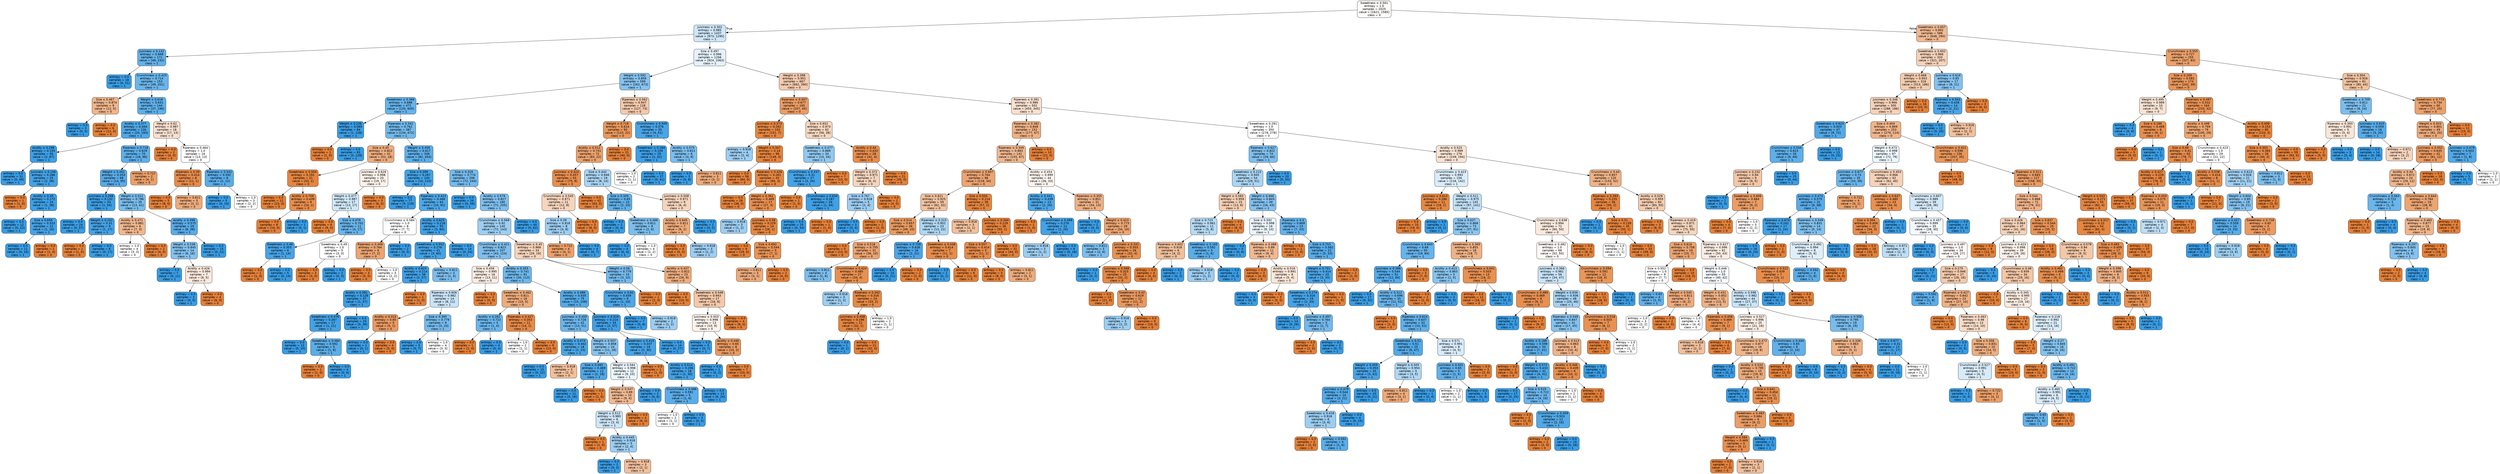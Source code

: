 digraph Tree {
node [shape=box, style="filled, rounded", color="black", fontname="helvetica"] ;
edge [fontname="helvetica"] ;
0 [label=<Sweetness &le; 0.561<br/>entropy = 1.0<br/>samples = 2025<br/>value = [1621, 1585]<br/>class = 0>, fillcolor="#fefcfb"] ;
1 [label=<Juiciness &le; 0.302<br/>entropy = 0.985<br/>samples = 1437<br/>value = [973, 1295]<br/>class = 1>, fillcolor="#cee7f9"] ;
0 -> 1 [labeldistance=2.5, labelangle=45, headlabel="True"] ;
2 [label=<Juiciness &le; 0.132<br/>entropy = 0.668<br/>samples = 171<br/>value = [49, 232]<br/>class = 1>, fillcolor="#63b2ea"] ;
1 -> 2 ;
3 [label=<entropy = 0.0<br/>samples = 18<br/>value = [0, 31]<br/>class = 1>, fillcolor="#399de5"] ;
2 -> 3 ;
4 [label=<Crunchiness &le; 0.425<br/>entropy = 0.714<br/>samples = 153<br/>value = [49, 201]<br/>class = 1>, fillcolor="#69b5eb"] ;
2 -> 4 ;
5 [label=<Size &le; 0.467<br/>entropy = 0.874<br/>samples = 9<br/>value = [12, 5]<br/>class = 0>, fillcolor="#f0b58b"] ;
4 -> 5 ;
6 [label=<entropy = 0.0<br/>samples = 3<br/>value = [0, 5]<br/>class = 1>, fillcolor="#399de5"] ;
5 -> 6 ;
7 [label=<entropy = 0.0<br/>samples = 6<br/>value = [12, 0]<br/>class = 0>, fillcolor="#e58139"] ;
5 -> 7 ;
8 [label=<Weight &le; 0.618<br/>entropy = 0.631<br/>samples = 144<br/>value = [37, 196]<br/>class = 1>, fillcolor="#5eb0ea"] ;
4 -> 8 ;
9 [label=<Acidity &le; 0.377<br/>entropy = 0.464<br/>samples = 126<br/>value = [20, 183]<br/>class = 1>, fillcolor="#4fa8e8"] ;
8 -> 9 ;
10 [label=<Acidity &le; 0.298<br/>entropy = 0.155<br/>samples = 56<br/>value = [2, 87]<br/>class = 1>, fillcolor="#3e9fe6"] ;
9 -> 10 ;
11 [label=<entropy = 0.0<br/>samples = 31<br/>value = [0, 49]<br/>class = 1>, fillcolor="#399de5"] ;
10 -> 11 ;
12 [label=<Juiciness &le; 0.156<br/>entropy = 0.286<br/>samples = 25<br/>value = [2, 38]<br/>class = 1>, fillcolor="#43a2e6"] ;
10 -> 12 ;
13 [label=<entropy = 0.0<br/>samples = 1<br/>value = [1, 0]<br/>class = 0>, fillcolor="#e58139"] ;
12 -> 13 ;
14 [label=<Acidity &le; 0.35<br/>entropy = 0.172<br/>samples = 24<br/>value = [1, 38]<br/>class = 1>, fillcolor="#3ea0e6"] ;
12 -> 14 ;
15 [label=<entropy = 0.0<br/>samples = 12<br/>value = [0, 22]<br/>class = 1>, fillcolor="#399de5"] ;
14 -> 15 ;
16 [label=<Size &le; 0.656<br/>entropy = 0.323<br/>samples = 12<br/>value = [1, 16]<br/>class = 1>, fillcolor="#45a3e7"] ;
14 -> 16 ;
17 [label=<entropy = 0.0<br/>samples = 11<br/>value = [0, 16]<br/>class = 1>, fillcolor="#399de5"] ;
16 -> 17 ;
18 [label=<entropy = 0.0<br/>samples = 1<br/>value = [1, 0]<br/>class = 0>, fillcolor="#e58139"] ;
16 -> 18 ;
19 [label=<Ripeness &le; 0.718<br/>entropy = 0.629<br/>samples = 70<br/>value = [18, 96]<br/>class = 1>, fillcolor="#5eafea"] ;
9 -> 19 ;
20 [label=<Weight &le; 0.492<br/>entropy = 0.553<br/>samples = 68<br/>value = [14, 95]<br/>class = 1>, fillcolor="#56abe9"] ;
19 -> 20 ;
21 [label=<Juiciness &le; 0.266<br/>entropy = 0.131<br/>samples = 33<br/>value = [1, 54]<br/>class = 1>, fillcolor="#3d9fe5"] ;
20 -> 21 ;
22 [label=<entropy = 0.0<br/>samples = 24<br/>value = [0, 37]<br/>class = 1>, fillcolor="#399de5"] ;
21 -> 22 ;
23 [label=<Weight &le; 0.252<br/>entropy = 0.31<br/>samples = 9<br/>value = [1, 17]<br/>class = 1>, fillcolor="#45a3e7"] ;
21 -> 23 ;
24 [label=<entropy = 0.0<br/>samples = 1<br/>value = [1, 0]<br/>class = 0>, fillcolor="#e58139"] ;
23 -> 24 ;
25 [label=<entropy = 0.0<br/>samples = 8<br/>value = [0, 17]<br/>class = 1>, fillcolor="#399de5"] ;
23 -> 25 ;
26 [label=<Weight &le; 0.512<br/>entropy = 0.796<br/>samples = 35<br/>value = [13, 41]<br/>class = 1>, fillcolor="#78bced"] ;
20 -> 26 ;
27 [label=<Acidity &le; 0.471<br/>entropy = 0.881<br/>samples = 6<br/>value = [7, 3]<br/>class = 0>, fillcolor="#f0b78e"] ;
26 -> 27 ;
28 [label=<entropy = 1.0<br/>samples = 4<br/>value = [3, 3]<br/>class = 0>, fillcolor="#ffffff"] ;
27 -> 28 ;
29 [label=<entropy = 0.0<br/>samples = 2<br/>value = [4, 0]<br/>class = 0>, fillcolor="#e58139"] ;
27 -> 29 ;
30 [label=<Acidity &le; 0.496<br/>entropy = 0.575<br/>samples = 29<br/>value = [6, 38]<br/>class = 1>, fillcolor="#58ace9"] ;
26 -> 30 ;
31 [label=<Weight &le; 0.538<br/>entropy = 0.845<br/>samples = 14<br/>value = [6, 16]<br/>class = 1>, fillcolor="#83c2ef"] ;
30 -> 31 ;
32 [label=<entropy = 0.0<br/>samples = 7<br/>value = [0, 11]<br/>class = 1>, fillcolor="#399de5"] ;
31 -> 32 ;
33 [label=<Acidity &le; 0.426<br/>entropy = 0.994<br/>samples = 7<br/>value = [6, 5]<br/>class = 0>, fillcolor="#fbeade"] ;
31 -> 33 ;
34 [label=<entropy = 0.0<br/>samples = 3<br/>value = [0, 5]<br/>class = 1>, fillcolor="#399de5"] ;
33 -> 34 ;
35 [label=<entropy = 0.0<br/>samples = 4<br/>value = [6, 0]<br/>class = 0>, fillcolor="#e58139"] ;
33 -> 35 ;
36 [label=<entropy = 0.0<br/>samples = 15<br/>value = [0, 22]<br/>class = 1>, fillcolor="#399de5"] ;
30 -> 36 ;
37 [label=<entropy = 0.722<br/>samples = 2<br/>value = [4, 1]<br/>class = 0>, fillcolor="#eca06a"] ;
19 -> 37 ;
38 [label=<Weight &le; 0.62<br/>entropy = 0.987<br/>samples = 18<br/>value = [17, 13]<br/>class = 0>, fillcolor="#f9e1d0"] ;
8 -> 38 ;
39 [label=<entropy = 0.0<br/>samples = 2<br/>value = [4, 0]<br/>class = 0>, fillcolor="#e58139"] ;
38 -> 39 ;
40 [label=<Ripeness &le; 0.464<br/>entropy = 1.0<br/>samples = 16<br/>value = [13, 13]<br/>class = 0>, fillcolor="#ffffff"] ;
38 -> 40 ;
41 [label=<Ripeness &le; 0.39<br/>entropy = 0.414<br/>samples = 8<br/>value = [11, 1]<br/>class = 0>, fillcolor="#e78c4b"] ;
40 -> 41 ;
42 [label=<entropy = 0.0<br/>samples = 5<br/>value = [8, 0]<br/>class = 0>, fillcolor="#e58139"] ;
41 -> 42 ;
43 [label=<entropy = 0.811<br/>samples = 3<br/>value = [3, 1]<br/>class = 0>, fillcolor="#eeab7b"] ;
41 -> 43 ;
44 [label=<Ripeness &le; 0.542<br/>entropy = 0.592<br/>samples = 8<br/>value = [2, 12]<br/>class = 1>, fillcolor="#5aade9"] ;
40 -> 44 ;
45 [label=<entropy = 0.0<br/>samples = 5<br/>value = [0, 10]<br/>class = 1>, fillcolor="#399de5"] ;
44 -> 45 ;
46 [label=<entropy = 1.0<br/>samples = 3<br/>value = [2, 2]<br/>class = 0>, fillcolor="#ffffff"] ;
44 -> 46 ;
47 [label=<Size &le; 0.497<br/>entropy = 0.996<br/>samples = 1266<br/>value = [924, 1063]<br/>class = 1>, fillcolor="#e5f2fc"] ;
1 -> 47 ;
48 [label=<Weight &le; 0.592<br/>entropy = 0.856<br/>samples = 599<br/>value = [262, 673]<br/>class = 1>, fillcolor="#86c3ef"] ;
47 -> 48 ;
49 [label=<Sweetness &le; 0.368<br/>entropy = 0.688<br/>samples = 471<br/>value = [135, 600]<br/>class = 1>, fillcolor="#66b3eb"] ;
48 -> 49 ;
50 [label=<Weight &le; 0.236<br/>entropy = 0.065<br/>samples = 84<br/>value = [1, 128]<br/>class = 1>, fillcolor="#3b9ee5"] ;
49 -> 50 ;
51 [label=<entropy = 0.0<br/>samples = 1<br/>value = [1, 0]<br/>class = 0>, fillcolor="#e58139"] ;
50 -> 51 ;
52 [label=<entropy = 0.0<br/>samples = 83<br/>value = [0, 128]<br/>class = 1>, fillcolor="#399de5"] ;
50 -> 52 ;
53 [label=<Ripeness &le; 0.342<br/>entropy = 0.762<br/>samples = 387<br/>value = [134, 472]<br/>class = 1>, fillcolor="#71b9ec"] ;
49 -> 53 ;
54 [label=<Size &le; 0.45<br/>entropy = 0.822<br/>samples = 41<br/>value = [52, 18]<br/>class = 0>, fillcolor="#eead7e"] ;
53 -> 54 ;
55 [label=<Sweetness &le; 0.504<br/>entropy = 0.191<br/>samples = 21<br/>value = [33, 1]<br/>class = 0>, fillcolor="#e6853f"] ;
54 -> 55 ;
56 [label=<entropy = 0.0<br/>samples = 12<br/>value = [23, 0]<br/>class = 0>, fillcolor="#e58139"] ;
55 -> 56 ;
57 [label=<Acidity &le; 0.709<br/>entropy = 0.439<br/>samples = 9<br/>value = [10, 1]<br/>class = 0>, fillcolor="#e88e4d"] ;
55 -> 57 ;
58 [label=<entropy = 0.0<br/>samples = 8<br/>value = [10, 0]<br/>class = 0>, fillcolor="#e58139"] ;
57 -> 58 ;
59 [label=<entropy = 0.0<br/>samples = 1<br/>value = [0, 1]<br/>class = 1>, fillcolor="#399de5"] ;
57 -> 59 ;
60 [label=<Juiciness &le; 0.626<br/>entropy = 0.998<br/>samples = 20<br/>value = [19, 17]<br/>class = 0>, fillcolor="#fcf2ea"] ;
54 -> 60 ;
61 [label=<Weight &le; 0.477<br/>entropy = 0.987<br/>samples = 17<br/>value = [13, 17]<br/>class = 1>, fillcolor="#d0e8f9"] ;
60 -> 61 ;
62 [label=<entropy = 0.0<br/>samples = 6<br/>value = [9, 0]<br/>class = 0>, fillcolor="#e58139"] ;
61 -> 62 ;
63 [label=<Size &le; 0.479<br/>entropy = 0.702<br/>samples = 11<br/>value = [4, 17]<br/>class = 1>, fillcolor="#68b4eb"] ;
61 -> 63 ;
64 [label=<Sweetness &le; 0.46<br/>entropy = 0.353<br/>samples = 6<br/>value = [1, 14]<br/>class = 1>, fillcolor="#47a4e7"] ;
63 -> 64 ;
65 [label=<entropy = 0.0<br/>samples = 1<br/>value = [1, 0]<br/>class = 0>, fillcolor="#e58139"] ;
64 -> 65 ;
66 [label=<entropy = 0.0<br/>samples = 5<br/>value = [0, 14]<br/>class = 1>, fillcolor="#399de5"] ;
64 -> 66 ;
67 [label=<Sweetness &le; 0.49<br/>entropy = 1.0<br/>samples = 5<br/>value = [3, 3]<br/>class = 0>, fillcolor="#ffffff"] ;
63 -> 67 ;
68 [label=<entropy = 0.0<br/>samples = 3<br/>value = [3, 0]<br/>class = 0>, fillcolor="#e58139"] ;
67 -> 68 ;
69 [label=<entropy = 0.0<br/>samples = 2<br/>value = [0, 3]<br/>class = 1>, fillcolor="#399de5"] ;
67 -> 69 ;
70 [label=<entropy = 0.0<br/>samples = 3<br/>value = [6, 0]<br/>class = 0>, fillcolor="#e58139"] ;
60 -> 70 ;
71 [label=<Weight &le; 0.456<br/>entropy = 0.617<br/>samples = 346<br/>value = [82, 454]<br/>class = 1>, fillcolor="#5dafea"] ;
53 -> 71 ;
72 [label=<Size &le; 0.399<br/>entropy = 0.267<br/>samples = 140<br/>value = [10, 210]<br/>class = 1>, fillcolor="#42a2e6"] ;
71 -> 72 ;
73 [label=<entropy = 0.0<br/>samples = 77<br/>value = [0, 119]<br/>class = 1>, fillcolor="#399de5"] ;
72 -> 73 ;
74 [label=<Ripeness &le; 0.423<br/>entropy = 0.466<br/>samples = 63<br/>value = [10, 91]<br/>class = 1>, fillcolor="#4fa8e8"] ;
72 -> 74 ;
75 [label=<Crunchiness &le; 0.584<br/>entropy = 1.0<br/>samples = 8<br/>value = [7, 7]<br/>class = 0>, fillcolor="#ffffff"] ;
74 -> 75 ;
76 [label=<Ripeness &le; 0.406<br/>entropy = 0.764<br/>samples = 6<br/>value = [7, 2]<br/>class = 0>, fillcolor="#eca572"] ;
75 -> 76 ;
77 [label=<entropy = 0.0<br/>samples = 3<br/>value = [5, 0]<br/>class = 0>, fillcolor="#e58139"] ;
76 -> 77 ;
78 [label=<entropy = 1.0<br/>samples = 3<br/>value = [2, 2]<br/>class = 0>, fillcolor="#ffffff"] ;
76 -> 78 ;
79 [label=<entropy = 0.0<br/>samples = 2<br/>value = [0, 5]<br/>class = 1>, fillcolor="#399de5"] ;
75 -> 79 ;
80 [label=<Acidity &le; 0.625<br/>entropy = 0.216<br/>samples = 55<br/>value = [3, 84]<br/>class = 1>, fillcolor="#40a0e6"] ;
74 -> 80 ;
81 [label=<Sweetness &le; 0.552<br/>entropy = 0.276<br/>samples = 41<br/>value = [3, 60]<br/>class = 1>, fillcolor="#43a2e6"] ;
80 -> 81 ;
82 [label=<Acidity &le; 0.623<br/>entropy = 0.214<br/>samples = 38<br/>value = [2, 57]<br/>class = 1>, fillcolor="#40a0e6"] ;
81 -> 82 ;
83 [label=<Acidity &le; 0.391<br/>entropy = 0.126<br/>samples = 37<br/>value = [1, 57]<br/>class = 1>, fillcolor="#3c9fe5"] ;
82 -> 83 ;
84 [label=<Sweetness &le; 0.476<br/>entropy = 0.267<br/>samples = 17<br/>value = [1, 21]<br/>class = 1>, fillcolor="#42a2e6"] ;
83 -> 84 ;
85 [label=<entropy = 0.0<br/>samples = 12<br/>value = [0, 15]<br/>class = 1>, fillcolor="#399de5"] ;
84 -> 85 ;
86 [label=<Sweetness &le; 0.484<br/>entropy = 0.592<br/>samples = 5<br/>value = [1, 6]<br/>class = 1>, fillcolor="#5aade9"] ;
84 -> 86 ;
87 [label=<entropy = 0.0<br/>samples = 1<br/>value = [1, 0]<br/>class = 0>, fillcolor="#e58139"] ;
86 -> 87 ;
88 [label=<entropy = 0.0<br/>samples = 4<br/>value = [0, 6]<br/>class = 1>, fillcolor="#399de5"] ;
86 -> 88 ;
89 [label=<entropy = 0.0<br/>samples = 20<br/>value = [0, 36]<br/>class = 1>, fillcolor="#399de5"] ;
83 -> 89 ;
90 [label=<entropy = 0.0<br/>samples = 1<br/>value = [1, 0]<br/>class = 0>, fillcolor="#e58139"] ;
82 -> 90 ;
91 [label=<entropy = 0.811<br/>samples = 3<br/>value = [1, 3]<br/>class = 1>, fillcolor="#7bbeee"] ;
81 -> 91 ;
92 [label=<entropy = 0.0<br/>samples = 14<br/>value = [0, 24]<br/>class = 1>, fillcolor="#399de5"] ;
80 -> 92 ;
93 [label=<Size &le; 0.329<br/>entropy = 0.774<br/>samples = 206<br/>value = [72, 244]<br/>class = 1>, fillcolor="#73baed"] ;
71 -> 93 ;
94 [label=<entropy = 0.0<br/>samples = 26<br/>value = [0, 39]<br/>class = 1>, fillcolor="#399de5"] ;
93 -> 94 ;
95 [label=<Acidity &le; 0.579<br/>entropy = 0.827<br/>samples = 180<br/>value = [72, 205]<br/>class = 1>, fillcolor="#7fbfee"] ;
93 -> 95 ;
96 [label=<Crunchiness &le; 0.568<br/>entropy = 0.92<br/>samples = 140<br/>value = [72, 143]<br/>class = 1>, fillcolor="#9dcef2"] ;
95 -> 96 ;
97 [label=<Crunchiness &le; 0.421<br/>entropy = 0.823<br/>samples = 107<br/>value = [43, 124]<br/>class = 1>, fillcolor="#7ebfee"] ;
96 -> 97 ;
98 [label=<Size &le; 0.458<br/>entropy = 0.995<br/>samples = 16<br/>value = [13, 11]<br/>class = 0>, fillcolor="#fbece1"] ;
97 -> 98 ;
99 [label=<Ripeness &le; 0.606<br/>entropy = 0.982<br/>samples = 14<br/>value = [8, 11]<br/>class = 1>, fillcolor="#c9e4f8"] ;
98 -> 99 ;
100 [label=<Acidity &le; 0.315<br/>entropy = 0.65<br/>samples = 5<br/>value = [5, 1]<br/>class = 0>, fillcolor="#ea9a61"] ;
99 -> 100 ;
101 [label=<entropy = 0.0<br/>samples = 1<br/>value = [0, 1]<br/>class = 1>, fillcolor="#399de5"] ;
100 -> 101 ;
102 [label=<entropy = 0.0<br/>samples = 4<br/>value = [5, 0]<br/>class = 0>, fillcolor="#e58139"] ;
100 -> 102 ;
103 [label=<Size &le; 0.395<br/>entropy = 0.779<br/>samples = 9<br/>value = [3, 10]<br/>class = 1>, fillcolor="#74baed"] ;
99 -> 103 ;
104 [label=<entropy = 0.0<br/>samples = 5<br/>value = [0, 7]<br/>class = 1>, fillcolor="#399de5"] ;
103 -> 104 ;
105 [label=<entropy = 1.0<br/>samples = 4<br/>value = [3, 3]<br/>class = 0>, fillcolor="#ffffff"] ;
103 -> 105 ;
106 [label=<entropy = 0.0<br/>samples = 2<br/>value = [5, 0]<br/>class = 0>, fillcolor="#e58139"] ;
98 -> 106 ;
107 [label=<Acidity &le; 0.353<br/>entropy = 0.741<br/>samples = 91<br/>value = [30, 113]<br/>class = 1>, fillcolor="#6eb7ec"] ;
97 -> 107 ;
108 [label=<Sweetness &le; 0.462<br/>entropy = 0.811<br/>samples = 16<br/>value = [15, 5]<br/>class = 0>, fillcolor="#eeab7b"] ;
107 -> 108 ;
109 [label=<Acidity &le; 0.282<br/>entropy = 0.722<br/>samples = 5<br/>value = [1, 4]<br/>class = 1>, fillcolor="#6ab6ec"] ;
108 -> 109 ;
110 [label=<entropy = 0.0<br/>samples = 1<br/>value = [1, 0]<br/>class = 0>, fillcolor="#e58139"] ;
109 -> 110 ;
111 [label=<entropy = 0.0<br/>samples = 4<br/>value = [0, 4]<br/>class = 1>, fillcolor="#399de5"] ;
109 -> 111 ;
112 [label=<Ripeness &le; 0.427<br/>entropy = 0.353<br/>samples = 11<br/>value = [14, 1]<br/>class = 0>, fillcolor="#e78a47"] ;
108 -> 112 ;
113 [label=<entropy = 1.0<br/>samples = 2<br/>value = [1, 1]<br/>class = 0>, fillcolor="#ffffff"] ;
112 -> 113 ;
114 [label=<entropy = 0.0<br/>samples = 9<br/>value = [13, 0]<br/>class = 0>, fillcolor="#e58139"] ;
112 -> 114 ;
115 [label=<Acidity &le; 0.486<br/>entropy = 0.535<br/>samples = 75<br/>value = [15, 108]<br/>class = 1>, fillcolor="#54abe9"] ;
107 -> 115 ;
116 [label=<Juiciness &le; 0.459<br/>entropy = 0.728<br/>samples = 42<br/>value = [13, 51]<br/>class = 1>, fillcolor="#6bb6ec"] ;
115 -> 116 ;
117 [label=<Acidity &le; 0.474<br/>entropy = 0.402<br/>samples = 18<br/>value = [2, 23]<br/>class = 1>, fillcolor="#4aa6e7"] ;
116 -> 117 ;
118 [label=<entropy = 0.0<br/>samples = 15<br/>value = [0, 22]<br/>class = 1>, fillcolor="#399de5"] ;
117 -> 118 ;
119 [label=<entropy = 0.918<br/>samples = 3<br/>value = [2, 1]<br/>class = 0>, fillcolor="#f2c09c"] ;
117 -> 119 ;
120 [label=<Weight &le; 0.507<br/>entropy = 0.858<br/>samples = 24<br/>value = [11, 28]<br/>class = 1>, fillcolor="#87c4ef"] ;
116 -> 120 ;
121 [label=<Size &le; 0.493<br/>entropy = 0.469<br/>samples = 12<br/>value = [2, 18]<br/>class = 1>, fillcolor="#4fa8e8"] ;
120 -> 121 ;
122 [label=<entropy = 0.0<br/>samples = 11<br/>value = [0, 18]<br/>class = 1>, fillcolor="#399de5"] ;
121 -> 122 ;
123 [label=<entropy = 0.0<br/>samples = 1<br/>value = [2, 0]<br/>class = 0>, fillcolor="#e58139"] ;
121 -> 123 ;
124 [label=<Weight &le; 0.584<br/>entropy = 0.998<br/>samples = 12<br/>value = [9, 10]<br/>class = 1>, fillcolor="#ebf5fc"] ;
120 -> 124 ;
125 [label=<Weight &le; 0.547<br/>entropy = 0.89<br/>samples = 10<br/>value = [9, 4]<br/>class = 0>, fillcolor="#f1b991"] ;
124 -> 125 ;
126 [label=<Weight &le; 0.512<br/>entropy = 0.985<br/>samples = 6<br/>value = [3, 4]<br/>class = 1>, fillcolor="#cee6f8"] ;
125 -> 126 ;
127 [label=<entropy = 0.0<br/>samples = 1<br/>value = [1, 0]<br/>class = 0>, fillcolor="#e58139"] ;
126 -> 127 ;
128 [label=<Acidity &le; 0.445<br/>entropy = 0.918<br/>samples = 5<br/>value = [2, 4]<br/>class = 1>, fillcolor="#9ccef2"] ;
126 -> 128 ;
129 [label=<entropy = 0.0<br/>samples = 2<br/>value = [0, 3]<br/>class = 1>, fillcolor="#399de5"] ;
128 -> 129 ;
130 [label=<entropy = 0.918<br/>samples = 3<br/>value = [2, 1]<br/>class = 0>, fillcolor="#f2c09c"] ;
128 -> 130 ;
131 [label=<entropy = 0.0<br/>samples = 4<br/>value = [6, 0]<br/>class = 0>, fillcolor="#e58139"] ;
125 -> 131 ;
132 [label=<entropy = 0.0<br/>samples = 2<br/>value = [0, 6]<br/>class = 1>, fillcolor="#399de5"] ;
124 -> 132 ;
133 [label=<Juiciness &le; 0.524<br/>entropy = 0.214<br/>samples = 33<br/>value = [2, 57]<br/>class = 1>, fillcolor="#40a0e6"] ;
115 -> 133 ;
134 [label=<Sweetness &le; 0.415<br/>entropy = 0.337<br/>samples = 19<br/>value = [2, 30]<br/>class = 1>, fillcolor="#46a4e7"] ;
133 -> 134 ;
135 [label=<entropy = 0.0<br/>samples = 1<br/>value = [1, 0]<br/>class = 0>, fillcolor="#e58139"] ;
134 -> 135 ;
136 [label=<Acidity &le; 0.514<br/>entropy = 0.206<br/>samples = 18<br/>value = [1, 30]<br/>class = 1>, fillcolor="#40a0e6"] ;
134 -> 136 ;
137 [label=<Crunchiness &le; 0.496<br/>entropy = 0.592<br/>samples = 5<br/>value = [1, 6]<br/>class = 1>, fillcolor="#5aade9"] ;
136 -> 137 ;
138 [label=<entropy = 1.0<br/>samples = 2<br/>value = [1, 1]<br/>class = 0>, fillcolor="#ffffff"] ;
137 -> 138 ;
139 [label=<entropy = 0.0<br/>samples = 3<br/>value = [0, 5]<br/>class = 1>, fillcolor="#399de5"] ;
137 -> 139 ;
140 [label=<entropy = 0.0<br/>samples = 13<br/>value = [0, 24]<br/>class = 1>, fillcolor="#399de5"] ;
136 -> 140 ;
141 [label=<entropy = 0.0<br/>samples = 14<br/>value = [0, 27]<br/>class = 1>, fillcolor="#399de5"] ;
133 -> 141 ;
142 [label=<Sweetness &le; 0.45<br/>entropy = 0.968<br/>samples = 33<br/>value = [29, 19]<br/>class = 0>, fillcolor="#f6d4bb"] ;
96 -> 142 ;
143 [label=<Weight &le; 0.56<br/>entropy = 0.779<br/>samples = 10<br/>value = [3, 10]<br/>class = 1>, fillcolor="#74baed"] ;
142 -> 143 ;
144 [label=<Crunchiness &le; 0.62<br/>entropy = 0.439<br/>samples = 9<br/>value = [1, 10]<br/>class = 1>, fillcolor="#4da7e8"] ;
143 -> 144 ;
145 [label=<entropy = 0.0<br/>samples = 7<br/>value = [0, 8]<br/>class = 1>, fillcolor="#399de5"] ;
144 -> 145 ;
146 [label=<entropy = 0.918<br/>samples = 2<br/>value = [1, 2]<br/>class = 1>, fillcolor="#9ccef2"] ;
144 -> 146 ;
147 [label=<entropy = 0.0<br/>samples = 1<br/>value = [2, 0]<br/>class = 0>, fillcolor="#e58139"] ;
143 -> 147 ;
148 [label=<Acidity &le; 0.437<br/>entropy = 0.822<br/>samples = 23<br/>value = [26, 9]<br/>class = 0>, fillcolor="#eead7e"] ;
142 -> 148 ;
149 [label=<entropy = 0.0<br/>samples = 6<br/>value = [10, 0]<br/>class = 0>, fillcolor="#e58139"] ;
148 -> 149 ;
150 [label=<Sweetness &le; 0.548<br/>entropy = 0.943<br/>samples = 17<br/>value = [16, 9]<br/>class = 0>, fillcolor="#f4c8a8"] ;
148 -> 150 ;
151 [label=<Juiciness &le; 0.503<br/>entropy = 0.998<br/>samples = 13<br/>value = [10, 9]<br/>class = 0>, fillcolor="#fcf2eb"] ;
150 -> 151 ;
152 [label=<entropy = 0.0<br/>samples = 5<br/>value = [0, 7]<br/>class = 1>, fillcolor="#399de5"] ;
151 -> 152 ;
153 [label=<Acidity &le; 0.446<br/>entropy = 0.65<br/>samples = 8<br/>value = [10, 2]<br/>class = 0>, fillcolor="#ea9a61"] ;
151 -> 153 ;
154 [label=<entropy = 0.0<br/>samples = 1<br/>value = [0, 2]<br/>class = 1>, fillcolor="#399de5"] ;
153 -> 154 ;
155 [label=<entropy = 0.0<br/>samples = 7<br/>value = [10, 0]<br/>class = 0>, fillcolor="#e58139"] ;
153 -> 155 ;
156 [label=<entropy = 0.0<br/>samples = 4<br/>value = [6, 0]<br/>class = 0>, fillcolor="#e58139"] ;
150 -> 156 ;
157 [label=<entropy = 0.0<br/>samples = 40<br/>value = [0, 62]<br/>class = 1>, fillcolor="#399de5"] ;
95 -> 157 ;
158 [label=<Ripeness &le; 0.562<br/>entropy = 0.947<br/>samples = 128<br/>value = [127, 73]<br/>class = 0>, fillcolor="#f4c9ab"] ;
48 -> 158 ;
159 [label=<Weight &le; 0.718<br/>entropy = 0.614<br/>samples = 93<br/>value = [123, 22]<br/>class = 0>, fillcolor="#ea985c"] ;
158 -> 159 ;
160 [label=<Acidity &le; 0.512<br/>entropy = 0.741<br/>samples = 72<br/>value = [83, 22]<br/>class = 0>, fillcolor="#eca26d"] ;
159 -> 160 ;
161 [label=<Juiciness &le; 0.424<br/>entropy = 0.457<br/>samples = 53<br/>value = [75, 8]<br/>class = 0>, fillcolor="#e88e4e"] ;
160 -> 161 ;
162 [label=<Crunchiness &le; 0.545<br/>entropy = 0.971<br/>samples = 11<br/>value = [12, 8]<br/>class = 0>, fillcolor="#f6d5bd"] ;
161 -> 162 ;
163 [label=<Size &le; 0.39<br/>entropy = 0.918<br/>samples = 8<br/>value = [4, 8]<br/>class = 1>, fillcolor="#9ccef2"] ;
162 -> 163 ;
164 [label=<entropy = 0.722<br/>samples = 4<br/>value = [4, 1]<br/>class = 0>, fillcolor="#eca06a"] ;
163 -> 164 ;
165 [label=<entropy = 0.0<br/>samples = 4<br/>value = [0, 7]<br/>class = 1>, fillcolor="#399de5"] ;
163 -> 165 ;
166 [label=<entropy = 0.0<br/>samples = 3<br/>value = [8, 0]<br/>class = 0>, fillcolor="#e58139"] ;
162 -> 166 ;
167 [label=<entropy = 0.0<br/>samples = 42<br/>value = [63, 0]<br/>class = 0>, fillcolor="#e58139"] ;
161 -> 167 ;
168 [label=<Size &le; 0.442<br/>entropy = 0.946<br/>samples = 19<br/>value = [8, 14]<br/>class = 1>, fillcolor="#aad5f4"] ;
160 -> 168 ;
169 [label=<Size &le; 0.345<br/>entropy = 0.65<br/>samples = 10<br/>value = [2, 10]<br/>class = 1>, fillcolor="#61b1ea"] ;
168 -> 169 ;
170 [label=<entropy = 0.0<br/>samples = 2<br/>value = [0, 4]<br/>class = 1>, fillcolor="#399de5"] ;
169 -> 170 ;
171 [label=<Sweetness &le; 0.466<br/>entropy = 0.811<br/>samples = 8<br/>value = [2, 6]<br/>class = 1>, fillcolor="#7bbeee"] ;
169 -> 171 ;
172 [label=<entropy = 0.0<br/>samples = 4<br/>value = [0, 4]<br/>class = 1>, fillcolor="#399de5"] ;
171 -> 172 ;
173 [label=<entropy = 1.0<br/>samples = 4<br/>value = [2, 2]<br/>class = 0>, fillcolor="#ffffff"] ;
171 -> 173 ;
174 [label=<Juiciness &le; 0.508<br/>entropy = 0.971<br/>samples = 9<br/>value = [6, 4]<br/>class = 0>, fillcolor="#f6d5bd"] ;
168 -> 174 ;
175 [label=<Acidity &le; 0.645<br/>entropy = 0.811<br/>samples = 7<br/>value = [6, 2]<br/>class = 0>, fillcolor="#eeab7b"] ;
174 -> 175 ;
176 [label=<entropy = 0.0<br/>samples = 4<br/>value = [5, 0]<br/>class = 0>, fillcolor="#e58139"] ;
175 -> 176 ;
177 [label=<entropy = 0.918<br/>samples = 3<br/>value = [1, 2]<br/>class = 1>, fillcolor="#9ccef2"] ;
175 -> 177 ;
178 [label=<entropy = 0.0<br/>samples = 2<br/>value = [0, 2]<br/>class = 1>, fillcolor="#399de5"] ;
174 -> 178 ;
179 [label=<entropy = 0.0<br/>samples = 21<br/>value = [40, 0]<br/>class = 0>, fillcolor="#e58139"] ;
159 -> 179 ;
180 [label=<Crunchiness &le; 0.509<br/>entropy = 0.376<br/>samples = 35<br/>value = [4, 51]<br/>class = 1>, fillcolor="#49a5e7"] ;
158 -> 180 ;
181 [label=<Sweetness &le; 0.184<br/>entropy = 0.159<br/>samples = 29<br/>value = [1, 42]<br/>class = 1>, fillcolor="#3e9fe6"] ;
180 -> 181 ;
182 [label=<entropy = 1.0<br/>samples = 2<br/>value = [1, 1]<br/>class = 0>, fillcolor="#ffffff"] ;
181 -> 182 ;
183 [label=<entropy = 0.0<br/>samples = 27<br/>value = [0, 41]<br/>class = 1>, fillcolor="#399de5"] ;
181 -> 183 ;
184 [label=<Acidity &le; 0.575<br/>entropy = 0.811<br/>samples = 6<br/>value = [3, 9]<br/>class = 1>, fillcolor="#7bbeee"] ;
180 -> 184 ;
185 [label=<entropy = 0.0<br/>samples = 3<br/>value = [0, 8]<br/>class = 1>, fillcolor="#399de5"] ;
184 -> 185 ;
186 [label=<entropy = 0.811<br/>samples = 3<br/>value = [3, 1]<br/>class = 0>, fillcolor="#eeab7b"] ;
184 -> 186 ;
187 [label=<Weight &le; 0.398<br/>entropy = 0.951<br/>samples = 667<br/>value = [662, 390]<br/>class = 0>, fillcolor="#f4cbae"] ;
47 -> 187 ;
188 [label=<Ripeness &le; 0.507<br/>entropy = 0.677<br/>samples = 165<br/>value = [207, 45]<br/>class = 0>, fillcolor="#eb9c64"] ;
187 -> 188 ;
189 [label=<Juiciness &le; 0.373<br/>entropy = 0.262<br/>samples = 103<br/>value = [151, 7]<br/>class = 0>, fillcolor="#e68742"] ;
188 -> 189 ;
190 [label=<entropy = 0.918<br/>samples = 4<br/>value = [2, 4]<br/>class = 1>, fillcolor="#9ccef2"] ;
189 -> 190 ;
191 [label=<Weight &le; 0.347<br/>entropy = 0.14<br/>samples = 99<br/>value = [149, 3]<br/>class = 0>, fillcolor="#e6843d"] ;
189 -> 191 ;
192 [label=<entropy = 0.0<br/>samples = 56<br/>value = [84, 0]<br/>class = 0>, fillcolor="#e58139"] ;
191 -> 192 ;
193 [label=<Ripeness &le; 0.426<br/>entropy = 0.261<br/>samples = 43<br/>value = [65, 3]<br/>class = 0>, fillcolor="#e68742"] ;
191 -> 193 ;
194 [label=<entropy = 0.0<br/>samples = 26<br/>value = [38, 0]<br/>class = 0>, fillcolor="#e58139"] ;
193 -> 194 ;
195 [label=<Weight &le; 0.361<br/>entropy = 0.469<br/>samples = 17<br/>value = [27, 3]<br/>class = 0>, fillcolor="#e88f4f"] ;
193 -> 195 ;
196 [label=<entropy = 0.918<br/>samples = 3<br/>value = [1, 2]<br/>class = 1>, fillcolor="#9ccef2"] ;
195 -> 196 ;
197 [label=<Juiciness &le; 0.58<br/>entropy = 0.229<br/>samples = 14<br/>value = [26, 1]<br/>class = 0>, fillcolor="#e68641"] ;
195 -> 197 ;
198 [label=<entropy = 0.0<br/>samples = 9<br/>value = [19, 0]<br/>class = 0>, fillcolor="#e58139"] ;
197 -> 198 ;
199 [label=<Size &le; 0.692<br/>entropy = 0.544<br/>samples = 5<br/>value = [7, 1]<br/>class = 0>, fillcolor="#e99355"] ;
197 -> 199 ;
200 [label=<entropy = 0.811<br/>samples = 3<br/>value = [3, 1]<br/>class = 0>, fillcolor="#eeab7b"] ;
199 -> 200 ;
201 [label=<entropy = 0.0<br/>samples = 2<br/>value = [4, 0]<br/>class = 0>, fillcolor="#e58139"] ;
199 -> 201 ;
202 [label=<Size &le; 0.652<br/>entropy = 0.973<br/>samples = 62<br/>value = [56, 38]<br/>class = 0>, fillcolor="#f7d7bf"] ;
188 -> 202 ;
203 [label=<Sweetness &le; 0.477<br/>entropy = 0.889<br/>samples = 34<br/>value = [15, 34]<br/>class = 1>, fillcolor="#90c8f0"] ;
202 -> 203 ;
204 [label=<Crunchiness &le; 0.337<br/>entropy = 0.31<br/>samples = 27<br/>value = [2, 34]<br/>class = 1>, fillcolor="#45a3e7"] ;
203 -> 204 ;
205 [label=<entropy = 0.0<br/>samples = 1<br/>value = [1, 0]<br/>class = 0>, fillcolor="#e58139"] ;
204 -> 205 ;
206 [label=<Crunchiness &le; 0.634<br/>entropy = 0.187<br/>samples = 26<br/>value = [1, 34]<br/>class = 1>, fillcolor="#3fa0e6"] ;
204 -> 206 ;
207 [label=<entropy = 0.0<br/>samples = 25<br/>value = [0, 34]<br/>class = 1>, fillcolor="#399de5"] ;
206 -> 207 ;
208 [label=<entropy = 0.0<br/>samples = 1<br/>value = [1, 0]<br/>class = 0>, fillcolor="#e58139"] ;
206 -> 208 ;
209 [label=<entropy = 0.0<br/>samples = 7<br/>value = [13, 0]<br/>class = 0>, fillcolor="#e58139"] ;
203 -> 209 ;
210 [label=<Acidity &le; 0.44<br/>entropy = 0.433<br/>samples = 28<br/>value = [41, 4]<br/>class = 0>, fillcolor="#e88d4c"] ;
202 -> 210 ;
211 [label=<Weight &le; 0.372<br/>entropy = 0.971<br/>samples = 7<br/>value = [6, 4]<br/>class = 0>, fillcolor="#f6d5bd"] ;
210 -> 211 ;
212 [label=<Size &le; 0.767<br/>entropy = 0.918<br/>samples = 5<br/>value = [2, 4]<br/>class = 1>, fillcolor="#9ccef2"] ;
211 -> 212 ;
213 [label=<entropy = 0.0<br/>samples = 3<br/>value = [0, 4]<br/>class = 1>, fillcolor="#399de5"] ;
212 -> 213 ;
214 [label=<entropy = 0.0<br/>samples = 2<br/>value = [2, 0]<br/>class = 0>, fillcolor="#e58139"] ;
212 -> 214 ;
215 [label=<entropy = 0.0<br/>samples = 2<br/>value = [4, 0]<br/>class = 0>, fillcolor="#e58139"] ;
211 -> 215 ;
216 [label=<entropy = 0.0<br/>samples = 21<br/>value = [35, 0]<br/>class = 0>, fillcolor="#e58139"] ;
210 -> 216 ;
217 [label=<Ripeness &le; 0.391<br/>entropy = 0.986<br/>samples = 502<br/>value = [455, 345]<br/>class = 0>, fillcolor="#f9e1cf"] ;
187 -> 217 ;
218 [label=<Ripeness &le; 0.382<br/>entropy = 0.848<br/>samples = 152<br/>value = [177, 67]<br/>class = 0>, fillcolor="#efb184"] ;
217 -> 218 ;
219 [label=<Ripeness &le; 0.349<br/>entropy = 0.883<br/>samples = 142<br/>value = [155, 67]<br/>class = 0>, fillcolor="#f0b78f"] ;
218 -> 219 ;
220 [label=<Crunchiness &le; 0.607<br/>entropy = 0.764<br/>samples = 98<br/>value = [119, 34]<br/>class = 0>, fillcolor="#eca572"] ;
219 -> 220 ;
221 [label=<Size &le; 0.621<br/>entropy = 0.925<br/>samples = 59<br/>value = [62, 32]<br/>class = 0>, fillcolor="#f2c29f"] ;
220 -> 221 ;
222 [label=<Size &le; 0.514<br/>entropy = 0.657<br/>samples = 36<br/>value = [49, 10]<br/>class = 0>, fillcolor="#ea9b61"] ;
221 -> 222 ;
223 [label=<entropy = 0.0<br/>samples = 5<br/>value = [13, 0]<br/>class = 0>, fillcolor="#e58139"] ;
222 -> 223 ;
224 [label=<Size &le; 0.518<br/>entropy = 0.755<br/>samples = 31<br/>value = [36, 10]<br/>class = 0>, fillcolor="#eca470"] ;
222 -> 224 ;
225 [label=<entropy = 0.811<br/>samples = 4<br/>value = [2, 6]<br/>class = 1>, fillcolor="#7bbeee"] ;
224 -> 225 ;
226 [label=<Crunchiness &le; 0.424<br/>entropy = 0.485<br/>samples = 27<br/>value = [34, 4]<br/>class = 0>, fillcolor="#e89050"] ;
224 -> 226 ;
227 [label=<entropy = 0.918<br/>samples = 3<br/>value = [1, 2]<br/>class = 1>, fillcolor="#9ccef2"] ;
226 -> 227 ;
228 [label=<Ripeness &le; 0.342<br/>entropy = 0.316<br/>samples = 24<br/>value = [33, 2]<br/>class = 0>, fillcolor="#e78945"] ;
226 -> 228 ;
229 [label=<Juiciness &le; 0.408<br/>entropy = 0.196<br/>samples = 22<br/>value = [32, 1]<br/>class = 0>, fillcolor="#e6853f"] ;
228 -> 229 ;
230 [label=<entropy = 0.0<br/>samples = 1<br/>value = [0, 1]<br/>class = 1>, fillcolor="#399de5"] ;
229 -> 230 ;
231 [label=<entropy = 0.0<br/>samples = 21<br/>value = [32, 0]<br/>class = 0>, fillcolor="#e58139"] ;
229 -> 231 ;
232 [label=<entropy = 1.0<br/>samples = 2<br/>value = [1, 1]<br/>class = 0>, fillcolor="#ffffff"] ;
228 -> 232 ;
233 [label=<Ripeness &le; 0.315<br/>entropy = 0.952<br/>samples = 23<br/>value = [13, 22]<br/>class = 1>, fillcolor="#aed7f4"] ;
221 -> 233 ;
234 [label=<Juiciness &le; 0.759<br/>entropy = 0.426<br/>samples = 16<br/>value = [2, 21]<br/>class = 1>, fillcolor="#4ca6e7"] ;
233 -> 234 ;
235 [label=<entropy = 0.0<br/>samples = 14<br/>value = [0, 21]<br/>class = 1>, fillcolor="#399de5"] ;
234 -> 235 ;
236 [label=<entropy = 0.0<br/>samples = 2<br/>value = [2, 0]<br/>class = 0>, fillcolor="#e58139"] ;
234 -> 236 ;
237 [label=<Sweetness &le; 0.438<br/>entropy = 0.414<br/>samples = 7<br/>value = [11, 1]<br/>class = 0>, fillcolor="#e78c4b"] ;
233 -> 237 ;
238 [label=<entropy = 0.0<br/>samples = 1<br/>value = [0, 1]<br/>class = 1>, fillcolor="#399de5"] ;
237 -> 238 ;
239 [label=<entropy = 0.0<br/>samples = 6<br/>value = [11, 0]<br/>class = 0>, fillcolor="#e58139"] ;
237 -> 239 ;
240 [label=<Size &le; 0.504<br/>entropy = 0.214<br/>samples = 39<br/>value = [57, 2]<br/>class = 0>, fillcolor="#e68540"] ;
220 -> 240 ;
241 [label=<entropy = 0.918<br/>samples = 3<br/>value = [2, 1]<br/>class = 0>, fillcolor="#f2c09c"] ;
240 -> 241 ;
242 [label=<Juiciness &le; 0.344<br/>entropy = 0.129<br/>samples = 36<br/>value = [55, 1]<br/>class = 0>, fillcolor="#e5833d"] ;
240 -> 242 ;
243 [label=<Size &le; 0.557<br/>entropy = 0.414<br/>samples = 5<br/>value = [11, 1]<br/>class = 0>, fillcolor="#e78c4b"] ;
242 -> 243 ;
244 [label=<entropy = 0.0<br/>samples = 3<br/>value = [8, 0]<br/>class = 0>, fillcolor="#e58139"] ;
243 -> 244 ;
245 [label=<entropy = 0.811<br/>samples = 2<br/>value = [3, 1]<br/>class = 0>, fillcolor="#eeab7b"] ;
243 -> 245 ;
246 [label=<entropy = 0.0<br/>samples = 31<br/>value = [44, 0]<br/>class = 0>, fillcolor="#e58139"] ;
242 -> 246 ;
247 [label=<Acidity &le; 0.454<br/>entropy = 0.999<br/>samples = 44<br/>value = [36, 33]<br/>class = 0>, fillcolor="#fdf5ef"] ;
219 -> 247 ;
248 [label=<Acidity &le; 0.341<br/>entropy = 0.439<br/>samples = 13<br/>value = [2, 20]<br/>class = 1>, fillcolor="#4da7e8"] ;
247 -> 248 ;
249 [label=<entropy = 0.0<br/>samples = 1<br/>value = [1, 0]<br/>class = 0>, fillcolor="#e58139"] ;
248 -> 249 ;
250 [label=<Crunchiness &le; 0.499<br/>entropy = 0.276<br/>samples = 12<br/>value = [1, 20]<br/>class = 1>, fillcolor="#43a2e6"] ;
248 -> 250 ;
251 [label=<entropy = 0.918<br/>samples = 3<br/>value = [1, 2]<br/>class = 1>, fillcolor="#9ccef2"] ;
250 -> 251 ;
252 [label=<entropy = 0.0<br/>samples = 9<br/>value = [0, 18]<br/>class = 1>, fillcolor="#399de5"] ;
250 -> 252 ;
253 [label=<Ripeness &le; 0.355<br/>entropy = 0.851<br/>samples = 31<br/>value = [34, 13]<br/>class = 0>, fillcolor="#efb185"] ;
247 -> 253 ;
254 [label=<entropy = 0.0<br/>samples = 2<br/>value = [0, 3]<br/>class = 1>, fillcolor="#399de5"] ;
253 -> 254 ;
255 [label=<Weight &le; 0.423<br/>entropy = 0.773<br/>samples = 29<br/>value = [34, 10]<br/>class = 0>, fillcolor="#eda673"] ;
253 -> 255 ;
256 [label=<entropy = 0.811<br/>samples = 3<br/>value = [2, 6]<br/>class = 1>, fillcolor="#7bbeee"] ;
255 -> 256 ;
257 [label=<Juiciness &le; 0.331<br/>entropy = 0.503<br/>samples = 26<br/>value = [32, 4]<br/>class = 0>, fillcolor="#e89152"] ;
255 -> 257 ;
258 [label=<entropy = 0.0<br/>samples = 1<br/>value = [0, 2]<br/>class = 1>, fillcolor="#399de5"] ;
257 -> 258 ;
259 [label=<Juiciness &le; 0.568<br/>entropy = 0.323<br/>samples = 25<br/>value = [32, 2]<br/>class = 0>, fillcolor="#e78945"] ;
257 -> 259 ;
260 [label=<entropy = 0.0<br/>samples = 13<br/>value = [21, 0]<br/>class = 0>, fillcolor="#e58139"] ;
259 -> 260 ;
261 [label=<Sweetness &le; 0.42<br/>entropy = 0.619<br/>samples = 12<br/>value = [11, 2]<br/>class = 0>, fillcolor="#ea985d"] ;
259 -> 261 ;
262 [label=<entropy = 0.918<br/>samples = 3<br/>value = [1, 2]<br/>class = 1>, fillcolor="#9ccef2"] ;
261 -> 262 ;
263 [label=<entropy = 0.0<br/>samples = 9<br/>value = [10, 0]<br/>class = 0>, fillcolor="#e58139"] ;
261 -> 263 ;
264 [label=<entropy = 0.0<br/>samples = 10<br/>value = [22, 0]<br/>class = 0>, fillcolor="#e58139"] ;
218 -> 264 ;
265 [label=<Sweetness &le; 0.291<br/>entropy = 1.0<br/>samples = 350<br/>value = [278, 278]<br/>class = 0>, fillcolor="#ffffff"] ;
217 -> 265 ;
266 [label=<Ripeness &le; 0.627<br/>entropy = 0.822<br/>samples = 74<br/>value = [29, 84]<br/>class = 1>, fillcolor="#7dbfee"] ;
265 -> 266 ;
267 [label=<Sweetness &le; 0.215<br/>entropy = 0.945<br/>samples = 54<br/>value = [29, 51]<br/>class = 1>, fillcolor="#aad5f4"] ;
266 -> 267 ;
268 [label=<Weight &le; 0.583<br/>entropy = 0.959<br/>samples = 15<br/>value = [13, 8]<br/>class = 0>, fillcolor="#f5cfb3"] ;
267 -> 268 ;
269 [label=<Size &le; 0.723<br/>entropy = 0.961<br/>samples = 11<br/>value = [5, 8]<br/>class = 1>, fillcolor="#b5daf5"] ;
268 -> 269 ;
270 [label=<Ripeness &le; 0.602<br/>entropy = 0.918<br/>samples = 6<br/>value = [4, 2]<br/>class = 0>, fillcolor="#f2c09c"] ;
269 -> 270 ;
271 [label=<entropy = 0.0<br/>samples = 4<br/>value = [4, 0]<br/>class = 0>, fillcolor="#e58139"] ;
270 -> 271 ;
272 [label=<entropy = 0.0<br/>samples = 2<br/>value = [0, 2]<br/>class = 1>, fillcolor="#399de5"] ;
270 -> 272 ;
273 [label=<Sweetness &le; 0.165<br/>entropy = 0.592<br/>samples = 5<br/>value = [1, 6]<br/>class = 1>, fillcolor="#5aade9"] ;
269 -> 273 ;
274 [label=<entropy = 0.918<br/>samples = 3<br/>value = [1, 2]<br/>class = 1>, fillcolor="#9ccef2"] ;
273 -> 274 ;
275 [label=<entropy = 0.0<br/>samples = 2<br/>value = [0, 4]<br/>class = 1>, fillcolor="#399de5"] ;
273 -> 275 ;
276 [label=<entropy = 0.0<br/>samples = 4<br/>value = [8, 0]<br/>class = 0>, fillcolor="#e58139"] ;
268 -> 276 ;
277 [label=<Weight &le; 0.466<br/>entropy = 0.843<br/>samples = 39<br/>value = [16, 43]<br/>class = 1>, fillcolor="#83c1ef"] ;
267 -> 277 ;
278 [label=<Size &le; 0.592<br/>entropy = 0.998<br/>samples = 16<br/>value = [9, 10]<br/>class = 1>, fillcolor="#ebf5fc"] ;
277 -> 278 ;
279 [label=<entropy = 0.0<br/>samples = 5<br/>value = [0, 6]<br/>class = 1>, fillcolor="#399de5"] ;
278 -> 279 ;
280 [label=<Ripeness &le; 0.488<br/>entropy = 0.89<br/>samples = 11<br/>value = [9, 4]<br/>class = 0>, fillcolor="#f1b991"] ;
278 -> 280 ;
281 [label=<entropy = 0.0<br/>samples = 3<br/>value = [4, 0]<br/>class = 0>, fillcolor="#e58139"] ;
280 -> 281 ;
282 [label=<Acidity &le; 0.516<br/>entropy = 0.991<br/>samples = 8<br/>value = [5, 4]<br/>class = 0>, fillcolor="#fae6d7"] ;
280 -> 282 ;
283 [label=<entropy = 0.0<br/>samples = 3<br/>value = [0, 4]<br/>class = 1>, fillcolor="#399de5"] ;
282 -> 283 ;
284 [label=<entropy = 0.0<br/>samples = 5<br/>value = [5, 0]<br/>class = 0>, fillcolor="#e58139"] ;
282 -> 284 ;
285 [label=<Ripeness &le; 0.4<br/>entropy = 0.669<br/>samples = 23<br/>value = [7, 33]<br/>class = 1>, fillcolor="#63b2eb"] ;
277 -> 285 ;
286 [label=<entropy = 0.0<br/>samples = 1<br/>value = [2, 0]<br/>class = 0>, fillcolor="#e58139"] ;
285 -> 286 ;
287 [label=<Size &le; 0.753<br/>entropy = 0.562<br/>samples = 22<br/>value = [5, 33]<br/>class = 1>, fillcolor="#57ace9"] ;
285 -> 287 ;
288 [label=<Weight &le; 0.701<br/>entropy = 0.414<br/>samples = 20<br/>value = [3, 33]<br/>class = 1>, fillcolor="#4ba6e7"] ;
287 -> 288 ;
289 [label=<Sweetness &le; 0.274<br/>entropy = 0.316<br/>samples = 19<br/>value = [2, 33]<br/>class = 1>, fillcolor="#45a3e7"] ;
288 -> 289 ;
290 [label=<entropy = 0.0<br/>samples = 14<br/>value = [0, 26]<br/>class = 1>, fillcolor="#399de5"] ;
289 -> 290 ;
291 [label=<Juiciness &le; 0.497<br/>entropy = 0.764<br/>samples = 5<br/>value = [2, 7]<br/>class = 1>, fillcolor="#72b9ec"] ;
289 -> 291 ;
292 [label=<entropy = 0.0<br/>samples = 2<br/>value = [2, 0]<br/>class = 0>, fillcolor="#e58139"] ;
291 -> 292 ;
293 [label=<entropy = 0.0<br/>samples = 3<br/>value = [0, 7]<br/>class = 1>, fillcolor="#399de5"] ;
291 -> 293 ;
294 [label=<entropy = 0.0<br/>samples = 1<br/>value = [1, 0]<br/>class = 0>, fillcolor="#e58139"] ;
288 -> 294 ;
295 [label=<entropy = 0.0<br/>samples = 2<br/>value = [2, 0]<br/>class = 0>, fillcolor="#e58139"] ;
287 -> 295 ;
296 [label=<entropy = 0.0<br/>samples = 20<br/>value = [0, 33]<br/>class = 1>, fillcolor="#399de5"] ;
266 -> 296 ;
297 [label=<Acidity &le; 0.525<br/>entropy = 0.989<br/>samples = 276<br/>value = [249, 194]<br/>class = 0>, fillcolor="#f9e3d3"] ;
265 -> 297 ;
298 [label=<Crunchiness &le; 0.423<br/>entropy = 0.993<br/>samples = 156<br/>value = [116, 142]<br/>class = 1>, fillcolor="#dbedfa"] ;
297 -> 298 ;
299 [label=<Juiciness &le; 0.614<br/>entropy = 0.286<br/>samples = 11<br/>value = [19, 1]<br/>class = 0>, fillcolor="#e68843"] ;
298 -> 299 ;
300 [label=<entropy = 0.0<br/>samples = 10<br/>value = [19, 0]<br/>class = 0>, fillcolor="#e58139"] ;
299 -> 300 ;
301 [label=<entropy = 0.0<br/>samples = 1<br/>value = [0, 1]<br/>class = 1>, fillcolor="#399de5"] ;
299 -> 301 ;
302 [label=<Weight &le; 0.511<br/>entropy = 0.975<br/>samples = 145<br/>value = [97, 141]<br/>class = 1>, fillcolor="#c1e0f7"] ;
298 -> 302 ;
303 [label=<Size &le; 0.637<br/>entropy = 0.868<br/>samples = 73<br/>value = [37, 91]<br/>class = 1>, fillcolor="#8ac5f0"] ;
302 -> 303 ;
304 [label=<Crunchiness &le; 0.643<br/>entropy = 0.69<br/>samples = 55<br/>value = [19, 84]<br/>class = 1>, fillcolor="#66b3eb"] ;
303 -> 304 ;
305 [label=<Juiciness &le; 0.386<br/>entropy = 0.544<br/>samples = 52<br/>value = [12, 84]<br/>class = 1>, fillcolor="#55abe9"] ;
304 -> 305 ;
306 [label=<entropy = 0.0<br/>samples = 17<br/>value = [0, 32]<br/>class = 1>, fillcolor="#399de5"] ;
305 -> 306 ;
307 [label=<Acidity &le; 0.312<br/>entropy = 0.696<br/>samples = 35<br/>value = [12, 52]<br/>class = 1>, fillcolor="#67b4eb"] ;
305 -> 307 ;
308 [label=<entropy = 0.0<br/>samples = 2<br/>value = [2, 0]<br/>class = 0>, fillcolor="#e58139"] ;
307 -> 308 ;
309 [label=<Ripeness &le; 0.614<br/>entropy = 0.637<br/>samples = 33<br/>value = [10, 52]<br/>class = 1>, fillcolor="#5fb0ea"] ;
307 -> 309 ;
310 [label=<Sweetness &le; 0.51<br/>entropy = 0.51<br/>samples = 25<br/>value = [6, 47]<br/>class = 1>, fillcolor="#52aae8"] ;
309 -> 310 ;
311 [label=<Weight &le; 0.459<br/>entropy = 0.353<br/>samples = 20<br/>value = [3, 42]<br/>class = 1>, fillcolor="#47a4e7"] ;
310 -> 311 ;
312 [label=<Juiciness &le; 0.479<br/>entropy = 0.544<br/>samples = 10<br/>value = [3, 21]<br/>class = 1>, fillcolor="#55abe9"] ;
311 -> 312 ;
313 [label=<Sweetness &le; 0.418<br/>entropy = 0.918<br/>samples = 6<br/>value = [3, 6]<br/>class = 1>, fillcolor="#9ccef2"] ;
312 -> 313 ;
314 [label=<entropy = 0.0<br/>samples = 2<br/>value = [2, 0]<br/>class = 0>, fillcolor="#e58139"] ;
313 -> 314 ;
315 [label=<entropy = 0.592<br/>samples = 4<br/>value = [1, 6]<br/>class = 1>, fillcolor="#5aade9"] ;
313 -> 315 ;
316 [label=<entropy = 0.0<br/>samples = 4<br/>value = [0, 15]<br/>class = 1>, fillcolor="#399de5"] ;
312 -> 316 ;
317 [label=<entropy = 0.0<br/>samples = 10<br/>value = [0, 21]<br/>class = 1>, fillcolor="#399de5"] ;
311 -> 317 ;
318 [label=<Weight &le; 0.505<br/>entropy = 0.954<br/>samples = 5<br/>value = [3, 5]<br/>class = 1>, fillcolor="#b0d8f5"] ;
310 -> 318 ;
319 [label=<entropy = 0.811<br/>samples = 4<br/>value = [3, 1]<br/>class = 0>, fillcolor="#eeab7b"] ;
318 -> 319 ;
320 [label=<entropy = 0.0<br/>samples = 1<br/>value = [0, 4]<br/>class = 1>, fillcolor="#399de5"] ;
318 -> 320 ;
321 [label=<Size &le; 0.571<br/>entropy = 0.991<br/>samples = 8<br/>value = [4, 5]<br/>class = 1>, fillcolor="#d7ebfa"] ;
309 -> 321 ;
322 [label=<Juiciness &le; 0.501<br/>entropy = 0.65<br/>samples = 5<br/>value = [1, 5]<br/>class = 1>, fillcolor="#61b1ea"] ;
321 -> 322 ;
323 [label=<entropy = 1.0<br/>samples = 2<br/>value = [1, 1]<br/>class = 0>, fillcolor="#ffffff"] ;
322 -> 323 ;
324 [label=<entropy = 0.0<br/>samples = 3<br/>value = [0, 4]<br/>class = 1>, fillcolor="#399de5"] ;
322 -> 324 ;
325 [label=<entropy = 0.0<br/>samples = 3<br/>value = [3, 0]<br/>class = 0>, fillcolor="#e58139"] ;
321 -> 325 ;
326 [label=<entropy = 0.0<br/>samples = 3<br/>value = [7, 0]<br/>class = 0>, fillcolor="#e58139"] ;
304 -> 326 ;
327 [label=<Sweetness &le; 0.365<br/>entropy = 0.855<br/>samples = 18<br/>value = [18, 7]<br/>class = 0>, fillcolor="#efb286"] ;
303 -> 327 ;
328 [label=<Acidity &le; 0.413<br/>entropy = 0.863<br/>samples = 5<br/>value = [2, 5]<br/>class = 1>, fillcolor="#88c4ef"] ;
327 -> 328 ;
329 [label=<entropy = 0.0<br/>samples = 2<br/>value = [2, 0]<br/>class = 0>, fillcolor="#e58139"] ;
328 -> 329 ;
330 [label=<entropy = 0.0<br/>samples = 3<br/>value = [0, 5]<br/>class = 1>, fillcolor="#399de5"] ;
328 -> 330 ;
331 [label=<Crunchiness &le; 0.641<br/>entropy = 0.503<br/>samples = 13<br/>value = [16, 2]<br/>class = 0>, fillcolor="#e89152"] ;
327 -> 331 ;
332 [label=<entropy = 0.0<br/>samples = 12<br/>value = [16, 0]<br/>class = 0>, fillcolor="#e58139"] ;
331 -> 332 ;
333 [label=<entropy = 0.0<br/>samples = 1<br/>value = [0, 2]<br/>class = 1>, fillcolor="#399de5"] ;
331 -> 333 ;
334 [label=<Crunchiness &le; 0.638<br/>entropy = 0.994<br/>samples = 72<br/>value = [60, 50]<br/>class = 0>, fillcolor="#fbeade"] ;
302 -> 334 ;
335 [label=<Sweetness &le; 0.482<br/>entropy = 1.0<br/>samples = 68<br/>value = [52, 50]<br/>class = 0>, fillcolor="#fefaf7"] ;
334 -> 335 ;
336 [label=<Juiciness &le; 0.366<br/>entropy = 0.981<br/>samples = 56<br/>value = [34, 47]<br/>class = 1>, fillcolor="#c8e4f8"] ;
335 -> 336 ;
337 [label=<Crunchiness &le; 0.485<br/>entropy = 0.469<br/>samples = 8<br/>value = [9, 1]<br/>class = 0>, fillcolor="#e88f4f"] ;
336 -> 337 ;
338 [label=<entropy = 0.0<br/>samples = 1<br/>value = [0, 1]<br/>class = 1>, fillcolor="#399de5"] ;
337 -> 338 ;
339 [label=<entropy = 0.0<br/>samples = 7<br/>value = [9, 0]<br/>class = 0>, fillcolor="#e58139"] ;
337 -> 339 ;
340 [label=<Weight &le; 0.636<br/>entropy = 0.936<br/>samples = 48<br/>value = [25, 46]<br/>class = 1>, fillcolor="#a5d2f3"] ;
336 -> 340 ;
341 [label=<Ripeness &le; 0.549<br/>entropy = 0.847<br/>samples = 41<br/>value = [17, 45]<br/>class = 1>, fillcolor="#84c2ef"] ;
340 -> 341 ;
342 [label=<Acidity &le; 0.188<br/>entropy = 0.599<br/>samples = 33<br/>value = [7, 41]<br/>class = 1>, fillcolor="#5baee9"] ;
341 -> 342 ;
343 [label=<entropy = 0.0<br/>samples = 2<br/>value = [3, 0]<br/>class = 0>, fillcolor="#e58139"] ;
342 -> 343 ;
344 [label=<Weight &le; 0.573<br/>entropy = 0.433<br/>samples = 31<br/>value = [4, 41]<br/>class = 1>, fillcolor="#4ca7e8"] ;
342 -> 344 ;
345 [label=<entropy = 0.0<br/>samples = 17<br/>value = [0, 25]<br/>class = 1>, fillcolor="#399de5"] ;
344 -> 345 ;
346 [label=<Size &le; 0.519<br/>entropy = 0.722<br/>samples = 14<br/>value = [4, 16]<br/>class = 1>, fillcolor="#6ab6ec"] ;
344 -> 346 ;
347 [label=<entropy = 0.0<br/>samples = 2<br/>value = [2, 0]<br/>class = 0>, fillcolor="#e58139"] ;
346 -> 347 ;
348 [label=<Crunchiness &le; 0.459<br/>entropy = 0.503<br/>samples = 12<br/>value = [2, 16]<br/>class = 1>, fillcolor="#52a9e8"] ;
346 -> 348 ;
349 [label=<entropy = 0.0<br/>samples = 2<br/>value = [2, 0]<br/>class = 0>, fillcolor="#e58139"] ;
348 -> 349 ;
350 [label=<entropy = 0.0<br/>samples = 10<br/>value = [0, 16]<br/>class = 1>, fillcolor="#399de5"] ;
348 -> 350 ;
351 [label=<Juiciness &le; 0.513<br/>entropy = 0.863<br/>samples = 8<br/>value = [10, 4]<br/>class = 0>, fillcolor="#efb388"] ;
341 -> 351 ;
352 [label=<Acidity &le; 0.346<br/>entropy = 0.439<br/>samples = 6<br/>value = [10, 1]<br/>class = 0>, fillcolor="#e88e4d"] ;
351 -> 352 ;
353 [label=<entropy = 1.0<br/>samples = 2<br/>value = [1, 1]<br/>class = 0>, fillcolor="#ffffff"] ;
352 -> 353 ;
354 [label=<entropy = 0.0<br/>samples = 4<br/>value = [9, 0]<br/>class = 0>, fillcolor="#e58139"] ;
352 -> 354 ;
355 [label=<entropy = 0.0<br/>samples = 2<br/>value = [0, 3]<br/>class = 1>, fillcolor="#399de5"] ;
351 -> 355 ;
356 [label=<Crunchiness &le; 0.516<br/>entropy = 0.503<br/>samples = 7<br/>value = [8, 1]<br/>class = 0>, fillcolor="#e89152"] ;
340 -> 356 ;
357 [label=<entropy = 0.0<br/>samples = 5<br/>value = [7, 0]<br/>class = 0>, fillcolor="#e58139"] ;
356 -> 357 ;
358 [label=<entropy = 1.0<br/>samples = 2<br/>value = [1, 1]<br/>class = 0>, fillcolor="#ffffff"] ;
356 -> 358 ;
359 [label=<Crunchiness &le; 0.594<br/>entropy = 0.592<br/>samples = 12<br/>value = [18, 3]<br/>class = 0>, fillcolor="#e9965a"] ;
335 -> 359 ;
360 [label=<entropy = 0.0<br/>samples = 11<br/>value = [18, 0]<br/>class = 0>, fillcolor="#e58139"] ;
359 -> 360 ;
361 [label=<entropy = 0.0<br/>samples = 1<br/>value = [0, 3]<br/>class = 1>, fillcolor="#399de5"] ;
359 -> 361 ;
362 [label=<entropy = 0.0<br/>samples = 4<br/>value = [8, 0]<br/>class = 0>, fillcolor="#e58139"] ;
334 -> 362 ;
363 [label=<Crunchiness &le; 0.44<br/>entropy = 0.857<br/>samples = 120<br/>value = [133, 52]<br/>class = 0>, fillcolor="#efb286"] ;
297 -> 363 ;
364 [label=<Ripeness &le; 0.393<br/>entropy = 0.235<br/>samples = 36<br/>value = [50, 2]<br/>class = 0>, fillcolor="#e68641"] ;
363 -> 364 ;
365 [label=<entropy = 0.0<br/>samples = 1<br/>value = [0, 1]<br/>class = 1>, fillcolor="#399de5"] ;
364 -> 365 ;
366 [label=<Size &le; 0.51<br/>entropy = 0.139<br/>samples = 35<br/>value = [50, 1]<br/>class = 0>, fillcolor="#e6843d"] ;
364 -> 366 ;
367 [label=<entropy = 1.0<br/>samples = 2<br/>value = [1, 1]<br/>class = 0>, fillcolor="#ffffff"] ;
366 -> 367 ;
368 [label=<entropy = 0.0<br/>samples = 33<br/>value = [49, 0]<br/>class = 0>, fillcolor="#e58139"] ;
366 -> 368 ;
369 [label=<Acidity &le; 0.529<br/>entropy = 0.955<br/>samples = 84<br/>value = [83, 50]<br/>class = 0>, fillcolor="#f5cdb0"] ;
363 -> 369 ;
370 [label=<entropy = 0.0<br/>samples = 3<br/>value = [8, 0]<br/>class = 0>, fillcolor="#e58139"] ;
369 -> 370 ;
371 [label=<Ripeness &le; 0.419<br/>entropy = 0.971<br/>samples = 81<br/>value = [75, 50]<br/>class = 0>, fillcolor="#f6d5bd"] ;
369 -> 371 ;
372 [label=<Size &le; 0.616<br/>entropy = 0.758<br/>samples = 19<br/>value = [25, 7]<br/>class = 0>, fillcolor="#eca470"] ;
371 -> 372 ;
373 [label=<Size &le; 0.552<br/>entropy = 1.0<br/>samples = 9<br/>value = [7, 7]<br/>class = 0>, fillcolor="#ffffff"] ;
372 -> 373 ;
374 [label=<entropy = 0.65<br/>samples = 4<br/>value = [1, 5]<br/>class = 1>, fillcolor="#61b1ea"] ;
373 -> 374 ;
375 [label=<Weight &le; 0.545<br/>entropy = 0.811<br/>samples = 5<br/>value = [6, 2]<br/>class = 0>, fillcolor="#eeab7b"] ;
373 -> 375 ;
376 [label=<entropy = 1.0<br/>samples = 3<br/>value = [2, 2]<br/>class = 0>, fillcolor="#ffffff"] ;
375 -> 376 ;
377 [label=<entropy = 0.0<br/>samples = 2<br/>value = [4, 0]<br/>class = 0>, fillcolor="#e58139"] ;
375 -> 377 ;
378 [label=<entropy = 0.0<br/>samples = 10<br/>value = [18, 0]<br/>class = 0>, fillcolor="#e58139"] ;
372 -> 378 ;
379 [label=<Ripeness &le; 0.627<br/>entropy = 0.996<br/>samples = 62<br/>value = [50, 43]<br/>class = 0>, fillcolor="#fbede3"] ;
371 -> 379 ;
380 [label=<Weight &le; 0.446<br/>entropy = 1.0<br/>samples = 55<br/>value = [40, 42]<br/>class = 1>, fillcolor="#f6fafe"] ;
379 -> 380 ;
381 [label=<Weight &le; 0.431<br/>entropy = 0.852<br/>samples = 11<br/>value = [13, 5]<br/>class = 0>, fillcolor="#efb185"] ;
380 -> 381 ;
382 [label=<entropy = 1.0<br/>samples = 4<br/>value = [4, 4]<br/>class = 0>, fillcolor="#ffffff"] ;
381 -> 382 ;
383 [label=<Ripeness &le; 0.456<br/>entropy = 0.469<br/>samples = 7<br/>value = [9, 1]<br/>class = 0>, fillcolor="#e88f4f"] ;
381 -> 383 ;
384 [label=<entropy = 0.918<br/>samples = 3<br/>value = [2, 1]<br/>class = 0>, fillcolor="#f2c09c"] ;
383 -> 384 ;
385 [label=<entropy = 0.0<br/>samples = 4<br/>value = [7, 0]<br/>class = 0>, fillcolor="#e58139"] ;
383 -> 385 ;
386 [label=<Acidity &le; 0.598<br/>entropy = 0.982<br/>samples = 44<br/>value = [27, 37]<br/>class = 1>, fillcolor="#c9e5f8"] ;
380 -> 386 ;
387 [label=<Juiciness &le; 0.527<br/>entropy = 0.996<br/>samples = 25<br/>value = [21, 18]<br/>class = 0>, fillcolor="#fbede3"] ;
386 -> 387 ;
388 [label=<Crunchiness &le; 0.473<br/>entropy = 0.877<br/>samples = 16<br/>value = [19, 8]<br/>class = 0>, fillcolor="#f0b68c"] ;
387 -> 388 ;
389 [label=<entropy = 0.0<br/>samples = 1<br/>value = [0, 2]<br/>class = 1>, fillcolor="#399de5"] ;
388 -> 389 ;
390 [label=<Acidity &le; 0.533<br/>entropy = 0.795<br/>samples = 15<br/>value = [19, 6]<br/>class = 0>, fillcolor="#eda978"] ;
388 -> 390 ;
391 [label=<entropy = 0.0<br/>samples = 4<br/>value = [0, 4]<br/>class = 1>, fillcolor="#399de5"] ;
390 -> 391 ;
392 [label=<Size &le; 0.641<br/>entropy = 0.454<br/>samples = 11<br/>value = [19, 2]<br/>class = 0>, fillcolor="#e88e4e"] ;
390 -> 392 ;
393 [label=<Sweetness &le; 0.483<br/>entropy = 0.684<br/>samples = 6<br/>value = [9, 2]<br/>class = 0>, fillcolor="#eb9d65"] ;
392 -> 393 ;
394 [label=<Weight &le; 0.584<br/>entropy = 0.469<br/>samples = 5<br/>value = [9, 1]<br/>class = 0>, fillcolor="#e88f4f"] ;
393 -> 394 ;
395 [label=<entropy = 0.0<br/>samples = 2<br/>value = [7, 0]<br/>class = 0>, fillcolor="#e58139"] ;
394 -> 395 ;
396 [label=<entropy = 0.918<br/>samples = 3<br/>value = [2, 1]<br/>class = 0>, fillcolor="#f2c09c"] ;
394 -> 396 ;
397 [label=<entropy = 0.0<br/>samples = 1<br/>value = [0, 1]<br/>class = 1>, fillcolor="#399de5"] ;
393 -> 397 ;
398 [label=<entropy = 0.0<br/>samples = 5<br/>value = [10, 0]<br/>class = 0>, fillcolor="#e58139"] ;
392 -> 398 ;
399 [label=<Crunchiness &le; 0.444<br/>entropy = 0.65<br/>samples = 9<br/>value = [2, 10]<br/>class = 1>, fillcolor="#61b1ea"] ;
387 -> 399 ;
400 [label=<entropy = 0.0<br/>samples = 1<br/>value = [2, 0]<br/>class = 0>, fillcolor="#e58139"] ;
399 -> 400 ;
401 [label=<entropy = 0.0<br/>samples = 8<br/>value = [0, 10]<br/>class = 1>, fillcolor="#399de5"] ;
399 -> 401 ;
402 [label=<Crunchiness &le; 0.506<br/>entropy = 0.795<br/>samples = 19<br/>value = [6, 19]<br/>class = 1>, fillcolor="#78bced"] ;
386 -> 402 ;
403 [label=<Sweetness &le; 0.336<br/>entropy = 0.863<br/>samples = 6<br/>value = [5, 2]<br/>class = 0>, fillcolor="#efb388"] ;
402 -> 403 ;
404 [label=<entropy = 0.0<br/>samples = 2<br/>value = [0, 2]<br/>class = 1>, fillcolor="#399de5"] ;
403 -> 404 ;
405 [label=<entropy = 0.0<br/>samples = 4<br/>value = [5, 0]<br/>class = 0>, fillcolor="#e58139"] ;
403 -> 405 ;
406 [label=<Size &le; 0.677<br/>entropy = 0.31<br/>samples = 13<br/>value = [1, 17]<br/>class = 1>, fillcolor="#45a3e7"] ;
402 -> 406 ;
407 [label=<entropy = 0.0<br/>samples = 11<br/>value = [0, 16]<br/>class = 1>, fillcolor="#399de5"] ;
406 -> 407 ;
408 [label=<entropy = 1.0<br/>samples = 2<br/>value = [1, 1]<br/>class = 0>, fillcolor="#ffffff"] ;
406 -> 408 ;
409 [label=<Crunchiness &le; 0.522<br/>entropy = 0.439<br/>samples = 7<br/>value = [10, 1]<br/>class = 0>, fillcolor="#e88e4d"] ;
379 -> 409 ;
410 [label=<entropy = 0.0<br/>samples = 1<br/>value = [0, 1]<br/>class = 1>, fillcolor="#399de5"] ;
409 -> 410 ;
411 [label=<entropy = 0.0<br/>samples = 6<br/>value = [10, 0]<br/>class = 0>, fillcolor="#e58139"] ;
409 -> 411 ;
412 [label=<Sweetness &le; 0.657<br/>entropy = 0.892<br/>samples = 588<br/>value = [648, 290]<br/>class = 0>, fillcolor="#f1b992"] ;
0 -> 412 [labeldistance=2.5, labelangle=-45, headlabel="False"] ;
413 [label=<Sweetness &le; 0.652<br/>entropy = 0.966<br/>samples = 333<br/>value = [321, 207]<br/>class = 0>, fillcolor="#f6d2b9"] ;
412 -> 413 ;
414 [label=<Weight &le; 0.668<br/>entropy = 0.953<br/>samples = 316<br/>value = [313, 186]<br/>class = 0>, fillcolor="#f4ccaf"] ;
413 -> 414 ;
415 [label=<Juiciness &le; 0.346<br/>entropy = 0.966<br/>samples = 300<br/>value = [288, 186]<br/>class = 0>, fillcolor="#f6d2b9"] ;
414 -> 415 ;
416 [label=<Sweetness &le; 0.623<br/>entropy = 0.503<br/>samples = 47<br/>value = [9, 72]<br/>class = 1>, fillcolor="#52a9e8"] ;
415 -> 416 ;
417 [label=<Crunchiness &le; 0.544<br/>entropy = 0.623<br/>samples = 34<br/>value = [9, 49]<br/>class = 1>, fillcolor="#5dafea"] ;
416 -> 417 ;
418 [label=<Juiciness &le; 0.232<br/>entropy = 0.94<br/>samples = 9<br/>value = [9, 5]<br/>class = 0>, fillcolor="#f3c7a7"] ;
417 -> 418 ;
419 [label=<entropy = 0.0<br/>samples = 2<br/>value = [0, 3]<br/>class = 1>, fillcolor="#399de5"] ;
418 -> 419 ;
420 [label=<Sweetness &le; 0.606<br/>entropy = 0.684<br/>samples = 7<br/>value = [9, 2]<br/>class = 0>, fillcolor="#eb9d65"] ;
418 -> 420 ;
421 [label=<entropy = 0.0<br/>samples = 4<br/>value = [7, 0]<br/>class = 0>, fillcolor="#e58139"] ;
420 -> 421 ;
422 [label=<entropy = 1.0<br/>samples = 3<br/>value = [2, 2]<br/>class = 0>, fillcolor="#ffffff"] ;
420 -> 422 ;
423 [label=<entropy = 0.0<br/>samples = 25<br/>value = [0, 44]<br/>class = 1>, fillcolor="#399de5"] ;
417 -> 423 ;
424 [label=<entropy = 0.0<br/>samples = 13<br/>value = [0, 23]<br/>class = 1>, fillcolor="#399de5"] ;
416 -> 424 ;
425 [label=<Size &le; 0.404<br/>entropy = 0.869<br/>samples = 253<br/>value = [279, 114]<br/>class = 0>, fillcolor="#f0b48a"] ;
415 -> 425 ;
426 [label=<Weight &le; 0.473<br/>entropy = 0.998<br/>samples = 97<br/>value = [72, 79]<br/>class = 1>, fillcolor="#edf6fd"] ;
425 -> 426 ;
427 [label=<Juiciness &le; 0.677<br/>entropy = 0.73<br/>samples = 35<br/>value = [10, 39]<br/>class = 1>, fillcolor="#6cb6ec"] ;
426 -> 427 ;
428 [label=<Juiciness &le; 0.474<br/>entropy = 0.575<br/>samples = 31<br/>value = [6, 38]<br/>class = 1>, fillcolor="#58ace9"] ;
427 -> 428 ;
429 [label=<Ripeness &le; 0.674<br/>entropy = 0.242<br/>samples = 17<br/>value = [1, 24]<br/>class = 1>, fillcolor="#41a1e6"] ;
428 -> 429 ;
430 [label=<entropy = 0.0<br/>samples = 16<br/>value = [0, 24]<br/>class = 1>, fillcolor="#399de5"] ;
429 -> 430 ;
431 [label=<entropy = 0.0<br/>samples = 1<br/>value = [1, 0]<br/>class = 0>, fillcolor="#e58139"] ;
429 -> 431 ;
432 [label=<Ripeness &le; 0.549<br/>entropy = 0.831<br/>samples = 14<br/>value = [5, 14]<br/>class = 1>, fillcolor="#80c0ee"] ;
428 -> 432 ;
433 [label=<Crunchiness &le; 0.491<br/>entropy = 0.994<br/>samples = 8<br/>value = [5, 6]<br/>class = 1>, fillcolor="#deeffb"] ;
432 -> 433 ;
434 [label=<entropy = 0.592<br/>samples = 4<br/>value = [1, 6]<br/>class = 1>, fillcolor="#5aade9"] ;
433 -> 434 ;
435 [label=<entropy = 0.0<br/>samples = 4<br/>value = [4, 0]<br/>class = 0>, fillcolor="#e58139"] ;
433 -> 435 ;
436 [label=<entropy = 0.0<br/>samples = 6<br/>value = [0, 8]<br/>class = 1>, fillcolor="#399de5"] ;
432 -> 436 ;
437 [label=<entropy = 0.722<br/>samples = 4<br/>value = [4, 1]<br/>class = 0>, fillcolor="#eca06a"] ;
427 -> 437 ;
438 [label=<Crunchiness &le; 0.453<br/>entropy = 0.966<br/>samples = 62<br/>value = [62, 40]<br/>class = 0>, fillcolor="#f6d2b9"] ;
426 -> 438 ;
439 [label=<Sweetness &le; 0.647<br/>entropy = 0.485<br/>samples = 23<br/>value = [34, 4]<br/>class = 0>, fillcolor="#e89050"] ;
438 -> 439 ;
440 [label=<Size &le; 0.364<br/>entropy = 0.406<br/>samples = 22<br/>value = [34, 3]<br/>class = 0>, fillcolor="#e78c4a"] ;
439 -> 440 ;
441 [label=<entropy = 0.0<br/>samples = 18<br/>value = [32, 0]<br/>class = 0>, fillcolor="#e58139"] ;
440 -> 441 ;
442 [label=<entropy = 0.971<br/>samples = 4<br/>value = [2, 3]<br/>class = 1>, fillcolor="#bddef6"] ;
440 -> 442 ;
443 [label=<entropy = 0.0<br/>samples = 1<br/>value = [0, 1]<br/>class = 1>, fillcolor="#399de5"] ;
439 -> 443 ;
444 [label=<Crunchiness &le; 0.607<br/>entropy = 0.989<br/>samples = 39<br/>value = [28, 36]<br/>class = 1>, fillcolor="#d3e9f9"] ;
438 -> 444 ;
445 [label=<Crunchiness &le; 0.457<br/>entropy = 0.999<br/>samples = 35<br/>value = [28, 30]<br/>class = 1>, fillcolor="#f2f8fd"] ;
444 -> 445 ;
446 [label=<entropy = 0.0<br/>samples = 1<br/>value = [0, 3]<br/>class = 1>, fillcolor="#399de5"] ;
445 -> 446 ;
447 [label=<Juiciness &le; 0.497<br/>entropy = 1.0<br/>samples = 34<br/>value = [28, 27]<br/>class = 0>, fillcolor="#fefaf8"] ;
445 -> 447 ;
448 [label=<entropy = 0.0<br/>samples = 7<br/>value = [0, 11]<br/>class = 1>, fillcolor="#399de5"] ;
447 -> 448 ;
449 [label=<Size &le; 0.275<br/>entropy = 0.946<br/>samples = 27<br/>value = [28, 16]<br/>class = 0>, fillcolor="#f4c9aa"] ;
447 -> 449 ;
450 [label=<entropy = 0.592<br/>samples = 4<br/>value = [1, 6]<br/>class = 1>, fillcolor="#5aade9"] ;
449 -> 450 ;
451 [label=<Ripeness &le; 0.427<br/>entropy = 0.842<br/>samples = 23<br/>value = [27, 10]<br/>class = 0>, fillcolor="#efb082"] ;
449 -> 451 ;
452 [label=<entropy = 0.0<br/>samples = 10<br/>value = [13, 0]<br/>class = 0>, fillcolor="#e58139"] ;
451 -> 452 ;
453 [label=<Ripeness &le; 0.463<br/>entropy = 0.98<br/>samples = 13<br/>value = [14, 10]<br/>class = 0>, fillcolor="#f8dbc6"] ;
451 -> 453 ;
454 [label=<entropy = 0.0<br/>samples = 3<br/>value = [0, 5]<br/>class = 1>, fillcolor="#399de5"] ;
453 -> 454 ;
455 [label=<Size &le; 0.358<br/>entropy = 0.831<br/>samples = 10<br/>value = [14, 5]<br/>class = 0>, fillcolor="#eeae80"] ;
453 -> 455 ;
456 [label=<Crunchiness &le; 0.527<br/>entropy = 0.991<br/>samples = 5<br/>value = [4, 5]<br/>class = 1>, fillcolor="#d7ebfa"] ;
455 -> 456 ;
457 [label=<entropy = 0.0<br/>samples = 2<br/>value = [0, 4]<br/>class = 1>, fillcolor="#399de5"] ;
456 -> 457 ;
458 [label=<entropy = 0.722<br/>samples = 3<br/>value = [4, 1]<br/>class = 0>, fillcolor="#eca06a"] ;
456 -> 458 ;
459 [label=<entropy = 0.0<br/>samples = 5<br/>value = [10, 0]<br/>class = 0>, fillcolor="#e58139"] ;
455 -> 459 ;
460 [label=<entropy = 0.0<br/>samples = 4<br/>value = [0, 6]<br/>class = 1>, fillcolor="#399de5"] ;
444 -> 460 ;
461 [label=<Crunchiness &le; 0.421<br/>entropy = 0.596<br/>samples = 156<br/>value = [207, 35]<br/>class = 0>, fillcolor="#e9965a"] ;
425 -> 461 ;
462 [label=<entropy = 0.0<br/>samples = 29<br/>value = [49, 0]<br/>class = 0>, fillcolor="#e58139"] ;
461 -> 462 ;
463 [label=<Ripeness &le; 0.511<br/>entropy = 0.683<br/>samples = 127<br/>value = [158, 35]<br/>class = 0>, fillcolor="#eb9d65"] ;
461 -> 463 ;
464 [label=<Size &le; 0.544<br/>entropy = 0.868<br/>samples = 72<br/>value = [76, 31]<br/>class = 0>, fillcolor="#f0b48a"] ;
463 -> 464 ;
465 [label=<Size &le; 0.426<br/>entropy = 0.964<br/>samples = 47<br/>value = [41, 26]<br/>class = 0>, fillcolor="#f5d1b7"] ;
464 -> 465 ;
466 [label=<entropy = 0.0<br/>samples = 8<br/>value = [12, 0]<br/>class = 0>, fillcolor="#e58139"] ;
465 -> 466 ;
467 [label=<Juiciness &le; 0.423<br/>entropy = 0.998<br/>samples = 39<br/>value = [29, 26]<br/>class = 0>, fillcolor="#fcf2eb"] ;
465 -> 467 ;
468 [label=<entropy = 0.0<br/>samples = 5<br/>value = [0, 10]<br/>class = 1>, fillcolor="#399de5"] ;
467 -> 468 ;
469 [label=<Crunchiness &le; 0.46<br/>entropy = 0.939<br/>samples = 34<br/>value = [29, 16]<br/>class = 0>, fillcolor="#f3c7a6"] ;
467 -> 469 ;
470 [label=<entropy = 0.0<br/>samples = 7<br/>value = [10, 0]<br/>class = 0>, fillcolor="#e58139"] ;
469 -> 470 ;
471 [label=<Acidity &le; 0.345<br/>entropy = 0.995<br/>samples = 27<br/>value = [19, 16]<br/>class = 0>, fillcolor="#fbebe0"] ;
469 -> 471 ;
472 [label=<entropy = 0.0<br/>samples = 6<br/>value = [6, 0]<br/>class = 0>, fillcolor="#e58139"] ;
471 -> 472 ;
473 [label=<Ripeness &le; 0.218<br/>entropy = 0.992<br/>samples = 21<br/>value = [13, 16]<br/>class = 1>, fillcolor="#daedfa"] ;
471 -> 473 ;
474 [label=<entropy = 0.0<br/>samples = 5<br/>value = [7, 0]<br/>class = 0>, fillcolor="#e58139"] ;
473 -> 474 ;
475 [label=<Weight &le; 0.27<br/>entropy = 0.845<br/>samples = 16<br/>value = [6, 16]<br/>class = 1>, fillcolor="#83c2ef"] ;
473 -> 475 ;
476 [label=<entropy = 0.0<br/>samples = 2<br/>value = [2, 0]<br/>class = 0>, fillcolor="#e58139"] ;
475 -> 476 ;
477 [label=<Acidity &le; 0.491<br/>entropy = 0.722<br/>samples = 14<br/>value = [4, 16]<br/>class = 1>, fillcolor="#6ab6ec"] ;
475 -> 477 ;
478 [label=<Acidity &le; 0.465<br/>entropy = 0.991<br/>samples = 6<br/>value = [4, 5]<br/>class = 1>, fillcolor="#d7ebfa"] ;
477 -> 478 ;
479 [label=<entropy = 0.65<br/>samples = 4<br/>value = [1, 5]<br/>class = 1>, fillcolor="#61b1ea"] ;
478 -> 479 ;
480 [label=<entropy = 0.0<br/>samples = 2<br/>value = [3, 0]<br/>class = 0>, fillcolor="#e58139"] ;
478 -> 480 ;
481 [label=<entropy = 0.0<br/>samples = 8<br/>value = [0, 11]<br/>class = 1>, fillcolor="#399de5"] ;
477 -> 481 ;
482 [label=<Size &le; 0.637<br/>entropy = 0.544<br/>samples = 25<br/>value = [35, 5]<br/>class = 0>, fillcolor="#e99355"] ;
464 -> 482 ;
483 [label=<entropy = 0.0<br/>samples = 16<br/>value = [26, 0]<br/>class = 0>, fillcolor="#e58139"] ;
482 -> 483 ;
484 [label=<Crunchiness &le; 0.579<br/>entropy = 0.94<br/>samples = 9<br/>value = [9, 5]<br/>class = 0>, fillcolor="#f3c7a7"] ;
482 -> 484 ;
485 [label=<Acidity &le; 0.482<br/>entropy = 0.469<br/>samples = 6<br/>value = [9, 1]<br/>class = 0>, fillcolor="#e88f4f"] ;
484 -> 485 ;
486 [label=<entropy = 0.0<br/>samples = 1<br/>value = [0, 1]<br/>class = 1>, fillcolor="#399de5"] ;
485 -> 486 ;
487 [label=<entropy = 0.0<br/>samples = 5<br/>value = [9, 0]<br/>class = 0>, fillcolor="#e58139"] ;
485 -> 487 ;
488 [label=<entropy = 0.0<br/>samples = 3<br/>value = [0, 4]<br/>class = 1>, fillcolor="#399de5"] ;
484 -> 488 ;
489 [label=<Weight &le; 0.543<br/>entropy = 0.271<br/>samples = 55<br/>value = [82, 4]<br/>class = 0>, fillcolor="#e68743"] ;
463 -> 489 ;
490 [label=<Crunchiness &le; 0.517<br/>entropy = 0.22<br/>samples = 54<br/>value = [82, 3]<br/>class = 0>, fillcolor="#e68640"] ;
489 -> 490 ;
491 [label=<Size &le; 0.483<br/>entropy = 0.459<br/>samples = 17<br/>value = [28, 3]<br/>class = 0>, fillcolor="#e88e4e"] ;
490 -> 491 ;
492 [label=<Weight &le; 0.398<br/>entropy = 0.845<br/>samples = 8<br/>value = [8, 3]<br/>class = 0>, fillcolor="#efb083"] ;
491 -> 492 ;
493 [label=<entropy = 0.0<br/>samples = 2<br/>value = [0, 2]<br/>class = 1>, fillcolor="#399de5"] ;
492 -> 493 ;
494 [label=<Acidity &le; 0.511<br/>entropy = 0.503<br/>samples = 6<br/>value = [8, 1]<br/>class = 0>, fillcolor="#e89152"] ;
492 -> 494 ;
495 [label=<entropy = 0.0<br/>samples = 5<br/>value = [8, 0]<br/>class = 0>, fillcolor="#e58139"] ;
494 -> 495 ;
496 [label=<entropy = 0.0<br/>samples = 1<br/>value = [0, 1]<br/>class = 1>, fillcolor="#399de5"] ;
494 -> 496 ;
497 [label=<entropy = 0.0<br/>samples = 9<br/>value = [20, 0]<br/>class = 0>, fillcolor="#e58139"] ;
491 -> 497 ;
498 [label=<entropy = 0.0<br/>samples = 37<br/>value = [54, 0]<br/>class = 0>, fillcolor="#e58139"] ;
490 -> 498 ;
499 [label=<entropy = 0.0<br/>samples = 1<br/>value = [0, 1]<br/>class = 1>, fillcolor="#399de5"] ;
489 -> 499 ;
500 [label=<entropy = 0.0<br/>samples = 16<br/>value = [25, 0]<br/>class = 0>, fillcolor="#e58139"] ;
414 -> 500 ;
501 [label=<Juiciness &le; 0.616<br/>entropy = 0.85<br/>samples = 17<br/>value = [8, 21]<br/>class = 1>, fillcolor="#84c2ef"] ;
413 -> 501 ;
502 [label=<Ripeness &le; 0.563<br/>entropy = 0.426<br/>samples = 14<br/>value = [2, 21]<br/>class = 1>, fillcolor="#4ca6e7"] ;
501 -> 502 ;
503 [label=<entropy = 0.0<br/>samples = 12<br/>value = [0, 20]<br/>class = 1>, fillcolor="#399de5"] ;
502 -> 503 ;
504 [label=<entropy = 0.918<br/>samples = 2<br/>value = [2, 1]<br/>class = 0>, fillcolor="#f2c09c"] ;
502 -> 504 ;
505 [label=<entropy = 0.0<br/>samples = 3<br/>value = [6, 0]<br/>class = 0>, fillcolor="#e58139"] ;
501 -> 505 ;
506 [label=<Crunchiness &le; 0.555<br/>entropy = 0.727<br/>samples = 255<br/>value = [327, 83]<br/>class = 0>, fillcolor="#eca16b"] ;
412 -> 506 ;
507 [label=<Size &le; 0.209<br/>entropy = 0.581<br/>samples = 174<br/>value = [242, 39]<br/>class = 0>, fillcolor="#e99559"] ;
506 -> 507 ;
508 [label=<Weight &le; 0.495<br/>entropy = 0.989<br/>samples = 10<br/>value = [9, 7]<br/>class = 0>, fillcolor="#f9e3d3"] ;
507 -> 508 ;
509 [label=<entropy = 0.0<br/>samples = 4<br/>value = [0, 6]<br/>class = 1>, fillcolor="#399de5"] ;
508 -> 509 ;
510 [label=<Size &le; 0.186<br/>entropy = 0.469<br/>samples = 6<br/>value = [9, 1]<br/>class = 0>, fillcolor="#e88f4f"] ;
508 -> 510 ;
511 [label=<entropy = 0.0<br/>samples = 5<br/>value = [9, 0]<br/>class = 0>, fillcolor="#e58139"] ;
510 -> 511 ;
512 [label=<entropy = 0.0<br/>samples = 1<br/>value = [0, 1]<br/>class = 1>, fillcolor="#399de5"] ;
510 -> 512 ;
513 [label=<Ripeness &le; 0.497<br/>entropy = 0.532<br/>samples = 164<br/>value = [233, 32]<br/>class = 0>, fillcolor="#e99254"] ;
507 -> 513 ;
514 [label=<Acidity &le; 0.498<br/>entropy = 0.769<br/>samples = 79<br/>value = [100, 29]<br/>class = 0>, fillcolor="#eda672"] ;
513 -> 514 ;
515 [label=<Size &le; 0.49<br/>entropy = 0.41<br/>samples = 50<br/>value = [78, 7]<br/>class = 0>, fillcolor="#e78c4b"] ;
514 -> 515 ;
516 [label=<Acidity &le; 0.427<br/>entropy = 0.229<br/>samples = 48<br/>value = [78, 3]<br/>class = 0>, fillcolor="#e68641"] ;
515 -> 516 ;
517 [label=<entropy = 0.0<br/>samples = 37<br/>value = [59, 0]<br/>class = 0>, fillcolor="#e58139"] ;
516 -> 517 ;
518 [label=<Ripeness &le; 0.459<br/>entropy = 0.575<br/>samples = 11<br/>value = [19, 3]<br/>class = 0>, fillcolor="#e99558"] ;
516 -> 518 ;
519 [label=<entropy = 0.971<br/>samples = 4<br/>value = [2, 3]<br/>class = 1>, fillcolor="#bddef6"] ;
518 -> 519 ;
520 [label=<entropy = 0.0<br/>samples = 7<br/>value = [17, 0]<br/>class = 0>, fillcolor="#e58139"] ;
518 -> 520 ;
521 [label=<entropy = 0.0<br/>samples = 2<br/>value = [0, 4]<br/>class = 1>, fillcolor="#399de5"] ;
515 -> 521 ;
522 [label=<Crunchiness &le; 0.423<br/>entropy = 1.0<br/>samples = 29<br/>value = [22, 22]<br/>class = 0>, fillcolor="#ffffff"] ;
514 -> 522 ;
523 [label=<Acidity &le; 0.538<br/>entropy = 0.414<br/>samples = 8<br/>value = [11, 1]<br/>class = 0>, fillcolor="#e78c4b"] ;
522 -> 523 ;
524 [label=<entropy = 0.0<br/>samples = 1<br/>value = [0, 1]<br/>class = 1>, fillcolor="#399de5"] ;
523 -> 524 ;
525 [label=<entropy = 0.0<br/>samples = 7<br/>value = [11, 0]<br/>class = 0>, fillcolor="#e58139"] ;
523 -> 525 ;
526 [label=<Juiciness &le; 0.613<br/>entropy = 0.928<br/>samples = 21<br/>value = [11, 21]<br/>class = 1>, fillcolor="#a1d0f3"] ;
522 -> 526 ;
527 [label=<Weight &le; 0.604<br/>entropy = 0.85<br/>samples = 19<br/>value = [8, 21]<br/>class = 1>, fillcolor="#84c2ef"] ;
526 -> 527 ;
528 [label=<Ripeness &le; 0.427<br/>entropy = 0.559<br/>samples = 14<br/>value = [3, 20]<br/>class = 1>, fillcolor="#57ace9"] ;
527 -> 528 ;
529 [label=<entropy = 0.0<br/>samples = 10<br/>value = [0, 14]<br/>class = 1>, fillcolor="#399de5"] ;
528 -> 529 ;
530 [label=<entropy = 0.918<br/>samples = 4<br/>value = [3, 6]<br/>class = 1>, fillcolor="#9ccef2"] ;
528 -> 530 ;
531 [label=<Sweetness &le; 0.718<br/>entropy = 0.65<br/>samples = 5<br/>value = [5, 1]<br/>class = 0>, fillcolor="#ea9a61"] ;
527 -> 531 ;
532 [label=<entropy = 0.0<br/>samples = 4<br/>value = [5, 0]<br/>class = 0>, fillcolor="#e58139"] ;
531 -> 532 ;
533 [label=<entropy = 0.0<br/>samples = 1<br/>value = [0, 1]<br/>class = 1>, fillcolor="#399de5"] ;
531 -> 533 ;
534 [label=<entropy = 0.0<br/>samples = 2<br/>value = [3, 0]<br/>class = 0>, fillcolor="#e58139"] ;
526 -> 534 ;
535 [label=<Acidity &le; 0.409<br/>entropy = 0.153<br/>samples = 85<br/>value = [133, 3]<br/>class = 0>, fillcolor="#e6843d"] ;
513 -> 535 ;
536 [label=<Size &le; 0.303<br/>entropy = 0.365<br/>samples = 26<br/>value = [40, 3]<br/>class = 0>, fillcolor="#e78a48"] ;
535 -> 536 ;
537 [label=<entropy = 0.811<br/>samples = 3<br/>value = [1, 3]<br/>class = 1>, fillcolor="#7bbeee"] ;
536 -> 537 ;
538 [label=<entropy = 0.0<br/>samples = 23<br/>value = [39, 0]<br/>class = 0>, fillcolor="#e58139"] ;
536 -> 538 ;
539 [label=<entropy = 0.0<br/>samples = 59<br/>value = [93, 0]<br/>class = 0>, fillcolor="#e58139"] ;
535 -> 539 ;
540 [label=<Size &le; 0.304<br/>entropy = 0.926<br/>samples = 81<br/>value = [85, 44]<br/>class = 0>, fillcolor="#f2c29f"] ;
506 -> 540 ;
541 [label=<Sweetness &le; 0.709<br/>entropy = 0.811<br/>samples = 21<br/>value = [8, 24]<br/>class = 1>, fillcolor="#7bbeee"] ;
540 -> 541 ;
542 [label=<Ripeness &le; 0.393<br/>entropy = 0.991<br/>samples = 5<br/>value = [5, 4]<br/>class = 0>, fillcolor="#fae6d7"] ;
541 -> 542 ;
543 [label=<entropy = 0.0<br/>samples = 2<br/>value = [5, 0]<br/>class = 0>, fillcolor="#e58139"] ;
542 -> 543 ;
544 [label=<entropy = 0.0<br/>samples = 3<br/>value = [0, 4]<br/>class = 1>, fillcolor="#399de5"] ;
542 -> 544 ;
545 [label=<Juiciness &le; 0.625<br/>entropy = 0.559<br/>samples = 16<br/>value = [3, 20]<br/>class = 1>, fillcolor="#57ace9"] ;
541 -> 545 ;
546 [label=<entropy = 0.0<br/>samples = 14<br/>value = [0, 18]<br/>class = 1>, fillcolor="#399de5"] ;
545 -> 546 ;
547 [label=<entropy = 0.971<br/>samples = 2<br/>value = [3, 2]<br/>class = 0>, fillcolor="#f6d5bd"] ;
545 -> 547 ;
548 [label=<Sweetness &le; 0.773<br/>entropy = 0.734<br/>samples = 60<br/>value = [77, 20]<br/>class = 0>, fillcolor="#eca26c"] ;
540 -> 548 ;
549 [label=<Weight &le; 0.503<br/>entropy = 0.801<br/>samples = 49<br/>value = [62, 20]<br/>class = 0>, fillcolor="#edaa79"] ;
548 -> 549 ;
550 [label=<Juiciness &le; 0.552<br/>entropy = 0.645<br/>samples = 42<br/>value = [61, 12]<br/>class = 0>, fillcolor="#ea9a60"] ;
549 -> 550 ;
551 [label=<Acidity &le; 0.44<br/>entropy = 0.872<br/>samples = 24<br/>value = [29, 12]<br/>class = 0>, fillcolor="#f0b58b"] ;
550 -> 551 ;
552 [label=<Crunchiness &le; 0.563<br/>entropy = 0.722<br/>samples = 5<br/>value = [1, 4]<br/>class = 1>, fillcolor="#6ab6ec"] ;
551 -> 552 ;
553 [label=<entropy = 0.0<br/>samples = 1<br/>value = [1, 0]<br/>class = 0>, fillcolor="#e58139"] ;
552 -> 553 ;
554 [label=<entropy = 0.0<br/>samples = 4<br/>value = [0, 4]<br/>class = 1>, fillcolor="#399de5"] ;
552 -> 554 ;
555 [label=<Crunchiness &le; 0.644<br/>entropy = 0.764<br/>samples = 19<br/>value = [28, 8]<br/>class = 0>, fillcolor="#eca572"] ;
551 -> 555 ;
556 [label=<Ripeness &le; 0.465<br/>entropy = 0.877<br/>samples = 15<br/>value = [19, 8]<br/>class = 0>, fillcolor="#f0b68c"] ;
555 -> 556 ;
557 [label=<Ripeness &le; 0.297<br/>entropy = 0.845<br/>samples = 6<br/>value = [3, 8]<br/>class = 1>, fillcolor="#83c2ef"] ;
556 -> 557 ;
558 [label=<entropy = 0.0<br/>samples = 2<br/>value = [3, 0]<br/>class = 0>, fillcolor="#e58139"] ;
557 -> 558 ;
559 [label=<entropy = 0.0<br/>samples = 4<br/>value = [0, 8]<br/>class = 1>, fillcolor="#399de5"] ;
557 -> 559 ;
560 [label=<entropy = 0.0<br/>samples = 9<br/>value = [16, 0]<br/>class = 0>, fillcolor="#e58139"] ;
556 -> 560 ;
561 [label=<entropy = 0.0<br/>samples = 4<br/>value = [9, 0]<br/>class = 0>, fillcolor="#e58139"] ;
555 -> 561 ;
562 [label=<entropy = 0.0<br/>samples = 18<br/>value = [32, 0]<br/>class = 0>, fillcolor="#e58139"] ;
550 -> 562 ;
563 [label=<Juiciness &le; 0.479<br/>entropy = 0.503<br/>samples = 7<br/>value = [1, 8]<br/>class = 1>, fillcolor="#52a9e8"] ;
549 -> 563 ;
564 [label=<entropy = 0.0<br/>samples = 5<br/>value = [0, 7]<br/>class = 1>, fillcolor="#399de5"] ;
563 -> 564 ;
565 [label=<entropy = 1.0<br/>samples = 2<br/>value = [1, 1]<br/>class = 0>, fillcolor="#ffffff"] ;
563 -> 565 ;
566 [label=<entropy = 0.0<br/>samples = 11<br/>value = [15, 0]<br/>class = 0>, fillcolor="#e58139"] ;
548 -> 566 ;
}